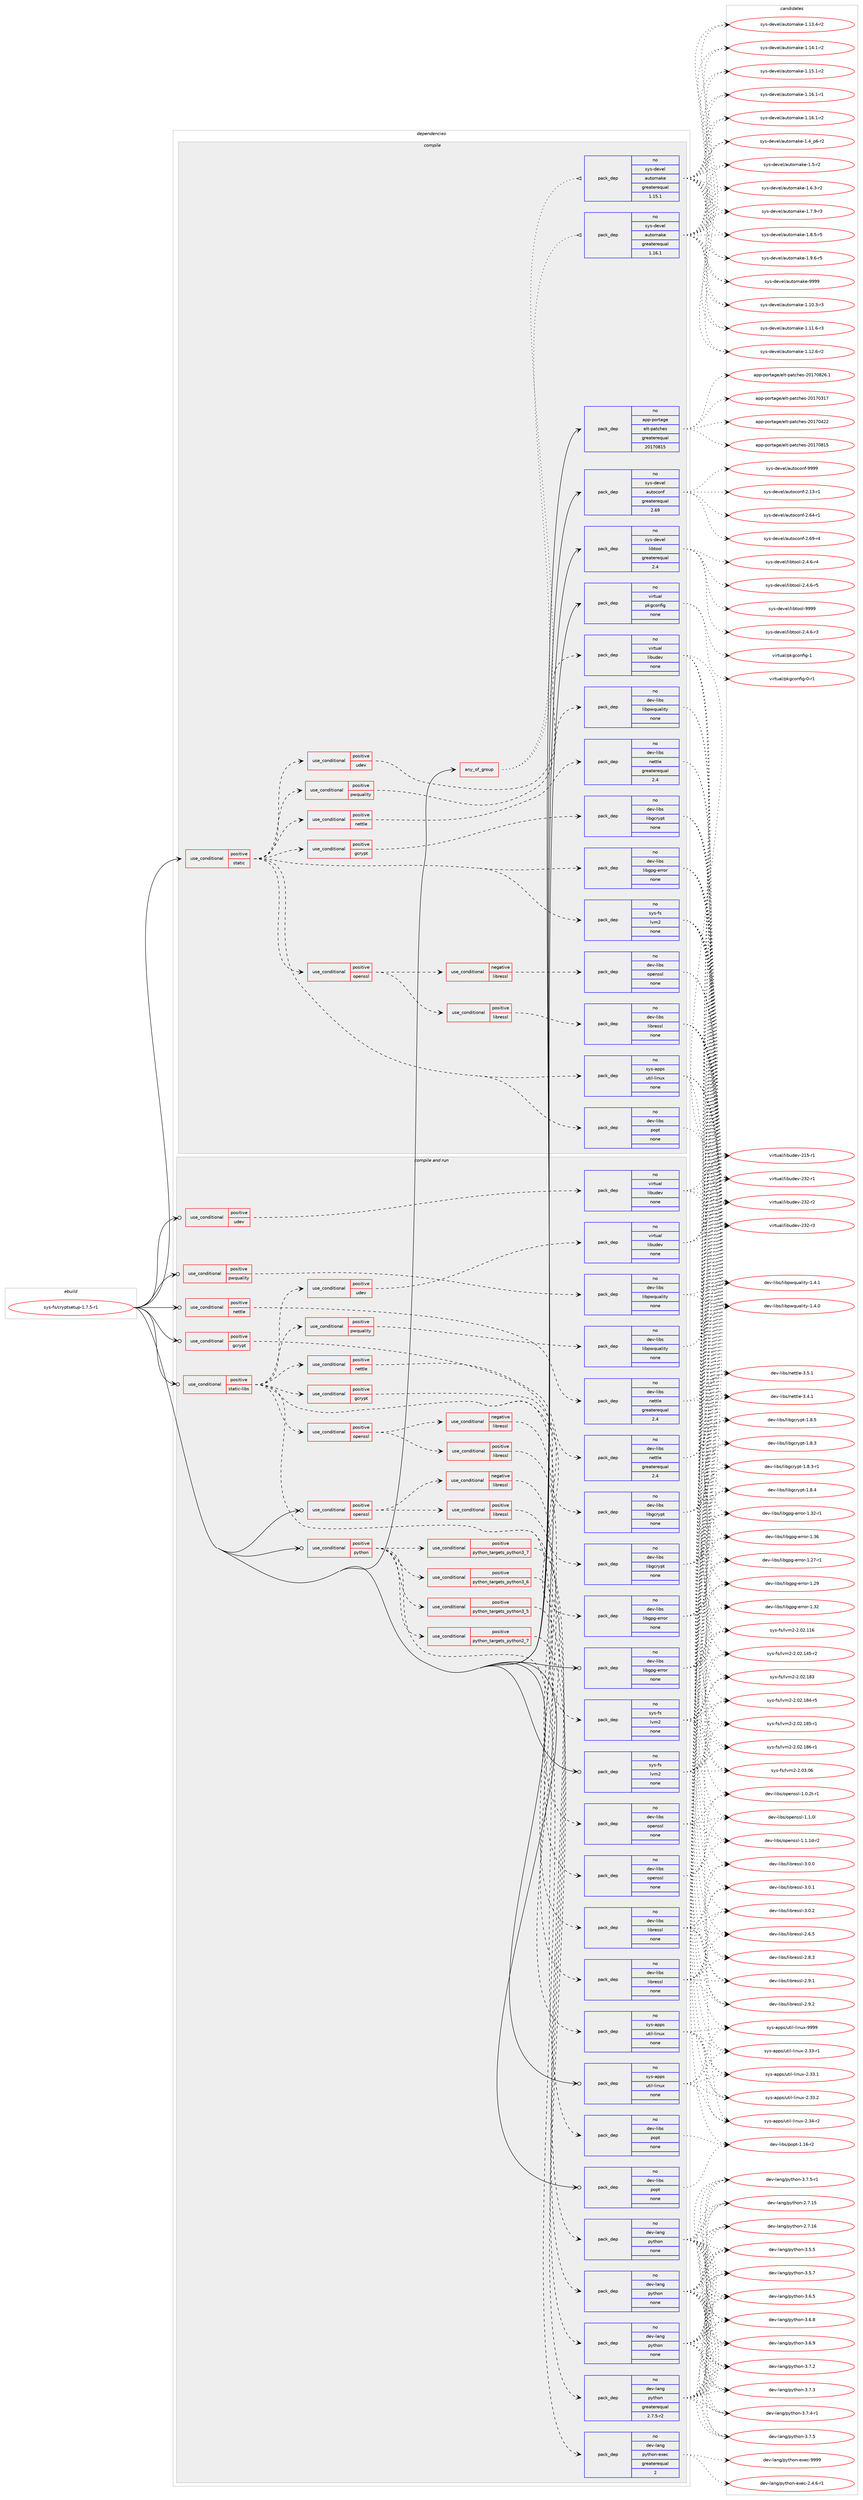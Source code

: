 digraph prolog {

# *************
# Graph options
# *************

newrank=true;
concentrate=true;
compound=true;
graph [rankdir=LR,fontname=Helvetica,fontsize=10,ranksep=1.5];#, ranksep=2.5, nodesep=0.2];
edge  [arrowhead=vee];
node  [fontname=Helvetica,fontsize=10];

# **********
# The ebuild
# **********

subgraph cluster_leftcol {
color=gray;
rank=same;
label=<<i>ebuild</i>>;
id [label="sys-fs/cryptsetup-1.7.5-r1", color=red, width=4, href="../sys-fs/cryptsetup-1.7.5-r1.svg"];
}

# ****************
# The dependencies
# ****************

subgraph cluster_midcol {
color=gray;
label=<<i>dependencies</i>>;
subgraph cluster_compile {
fillcolor="#eeeeee";
style=filled;
label=<<i>compile</i>>;
subgraph any15083 {
dependency891506 [label=<<TABLE BORDER="0" CELLBORDER="1" CELLSPACING="0" CELLPADDING="4"><TR><TD CELLPADDING="10">any_of_group</TD></TR></TABLE>>, shape=none, color=red];subgraph pack661625 {
dependency891507 [label=<<TABLE BORDER="0" CELLBORDER="1" CELLSPACING="0" CELLPADDING="4" WIDTH="220"><TR><TD ROWSPAN="6" CELLPADDING="30">pack_dep</TD></TR><TR><TD WIDTH="110">no</TD></TR><TR><TD>sys-devel</TD></TR><TR><TD>automake</TD></TR><TR><TD>greaterequal</TD></TR><TR><TD>1.16.1</TD></TR></TABLE>>, shape=none, color=blue];
}
dependency891506:e -> dependency891507:w [weight=20,style="dotted",arrowhead="oinv"];
subgraph pack661626 {
dependency891508 [label=<<TABLE BORDER="0" CELLBORDER="1" CELLSPACING="0" CELLPADDING="4" WIDTH="220"><TR><TD ROWSPAN="6" CELLPADDING="30">pack_dep</TD></TR><TR><TD WIDTH="110">no</TD></TR><TR><TD>sys-devel</TD></TR><TR><TD>automake</TD></TR><TR><TD>greaterequal</TD></TR><TR><TD>1.15.1</TD></TR></TABLE>>, shape=none, color=blue];
}
dependency891506:e -> dependency891508:w [weight=20,style="dotted",arrowhead="oinv"];
}
id:e -> dependency891506:w [weight=20,style="solid",arrowhead="vee"];
subgraph cond214261 {
dependency891509 [label=<<TABLE BORDER="0" CELLBORDER="1" CELLSPACING="0" CELLPADDING="4"><TR><TD ROWSPAN="3" CELLPADDING="10">use_conditional</TD></TR><TR><TD>positive</TD></TR><TR><TD>static</TD></TR></TABLE>>, shape=none, color=red];
subgraph pack661627 {
dependency891510 [label=<<TABLE BORDER="0" CELLBORDER="1" CELLSPACING="0" CELLPADDING="4" WIDTH="220"><TR><TD ROWSPAN="6" CELLPADDING="30">pack_dep</TD></TR><TR><TD WIDTH="110">no</TD></TR><TR><TD>dev-libs</TD></TR><TR><TD>libgpg-error</TD></TR><TR><TD>none</TD></TR><TR><TD></TD></TR></TABLE>>, shape=none, color=blue];
}
dependency891509:e -> dependency891510:w [weight=20,style="dashed",arrowhead="vee"];
subgraph pack661628 {
dependency891511 [label=<<TABLE BORDER="0" CELLBORDER="1" CELLSPACING="0" CELLPADDING="4" WIDTH="220"><TR><TD ROWSPAN="6" CELLPADDING="30">pack_dep</TD></TR><TR><TD WIDTH="110">no</TD></TR><TR><TD>dev-libs</TD></TR><TR><TD>popt</TD></TR><TR><TD>none</TD></TR><TR><TD></TD></TR></TABLE>>, shape=none, color=blue];
}
dependency891509:e -> dependency891511:w [weight=20,style="dashed",arrowhead="vee"];
subgraph pack661629 {
dependency891512 [label=<<TABLE BORDER="0" CELLBORDER="1" CELLSPACING="0" CELLPADDING="4" WIDTH="220"><TR><TD ROWSPAN="6" CELLPADDING="30">pack_dep</TD></TR><TR><TD WIDTH="110">no</TD></TR><TR><TD>sys-apps</TD></TR><TR><TD>util-linux</TD></TR><TR><TD>none</TD></TR><TR><TD></TD></TR></TABLE>>, shape=none, color=blue];
}
dependency891509:e -> dependency891512:w [weight=20,style="dashed",arrowhead="vee"];
subgraph cond214262 {
dependency891513 [label=<<TABLE BORDER="0" CELLBORDER="1" CELLSPACING="0" CELLPADDING="4"><TR><TD ROWSPAN="3" CELLPADDING="10">use_conditional</TD></TR><TR><TD>positive</TD></TR><TR><TD>gcrypt</TD></TR></TABLE>>, shape=none, color=red];
subgraph pack661630 {
dependency891514 [label=<<TABLE BORDER="0" CELLBORDER="1" CELLSPACING="0" CELLPADDING="4" WIDTH="220"><TR><TD ROWSPAN="6" CELLPADDING="30">pack_dep</TD></TR><TR><TD WIDTH="110">no</TD></TR><TR><TD>dev-libs</TD></TR><TR><TD>libgcrypt</TD></TR><TR><TD>none</TD></TR><TR><TD></TD></TR></TABLE>>, shape=none, color=blue];
}
dependency891513:e -> dependency891514:w [weight=20,style="dashed",arrowhead="vee"];
}
dependency891509:e -> dependency891513:w [weight=20,style="dashed",arrowhead="vee"];
subgraph cond214263 {
dependency891515 [label=<<TABLE BORDER="0" CELLBORDER="1" CELLSPACING="0" CELLPADDING="4"><TR><TD ROWSPAN="3" CELLPADDING="10">use_conditional</TD></TR><TR><TD>positive</TD></TR><TR><TD>nettle</TD></TR></TABLE>>, shape=none, color=red];
subgraph pack661631 {
dependency891516 [label=<<TABLE BORDER="0" CELLBORDER="1" CELLSPACING="0" CELLPADDING="4" WIDTH="220"><TR><TD ROWSPAN="6" CELLPADDING="30">pack_dep</TD></TR><TR><TD WIDTH="110">no</TD></TR><TR><TD>dev-libs</TD></TR><TR><TD>nettle</TD></TR><TR><TD>greaterequal</TD></TR><TR><TD>2.4</TD></TR></TABLE>>, shape=none, color=blue];
}
dependency891515:e -> dependency891516:w [weight=20,style="dashed",arrowhead="vee"];
}
dependency891509:e -> dependency891515:w [weight=20,style="dashed",arrowhead="vee"];
subgraph cond214264 {
dependency891517 [label=<<TABLE BORDER="0" CELLBORDER="1" CELLSPACING="0" CELLPADDING="4"><TR><TD ROWSPAN="3" CELLPADDING="10">use_conditional</TD></TR><TR><TD>positive</TD></TR><TR><TD>openssl</TD></TR></TABLE>>, shape=none, color=red];
subgraph cond214265 {
dependency891518 [label=<<TABLE BORDER="0" CELLBORDER="1" CELLSPACING="0" CELLPADDING="4"><TR><TD ROWSPAN="3" CELLPADDING="10">use_conditional</TD></TR><TR><TD>negative</TD></TR><TR><TD>libressl</TD></TR></TABLE>>, shape=none, color=red];
subgraph pack661632 {
dependency891519 [label=<<TABLE BORDER="0" CELLBORDER="1" CELLSPACING="0" CELLPADDING="4" WIDTH="220"><TR><TD ROWSPAN="6" CELLPADDING="30">pack_dep</TD></TR><TR><TD WIDTH="110">no</TD></TR><TR><TD>dev-libs</TD></TR><TR><TD>openssl</TD></TR><TR><TD>none</TD></TR><TR><TD></TD></TR></TABLE>>, shape=none, color=blue];
}
dependency891518:e -> dependency891519:w [weight=20,style="dashed",arrowhead="vee"];
}
dependency891517:e -> dependency891518:w [weight=20,style="dashed",arrowhead="vee"];
subgraph cond214266 {
dependency891520 [label=<<TABLE BORDER="0" CELLBORDER="1" CELLSPACING="0" CELLPADDING="4"><TR><TD ROWSPAN="3" CELLPADDING="10">use_conditional</TD></TR><TR><TD>positive</TD></TR><TR><TD>libressl</TD></TR></TABLE>>, shape=none, color=red];
subgraph pack661633 {
dependency891521 [label=<<TABLE BORDER="0" CELLBORDER="1" CELLSPACING="0" CELLPADDING="4" WIDTH="220"><TR><TD ROWSPAN="6" CELLPADDING="30">pack_dep</TD></TR><TR><TD WIDTH="110">no</TD></TR><TR><TD>dev-libs</TD></TR><TR><TD>libressl</TD></TR><TR><TD>none</TD></TR><TR><TD></TD></TR></TABLE>>, shape=none, color=blue];
}
dependency891520:e -> dependency891521:w [weight=20,style="dashed",arrowhead="vee"];
}
dependency891517:e -> dependency891520:w [weight=20,style="dashed",arrowhead="vee"];
}
dependency891509:e -> dependency891517:w [weight=20,style="dashed",arrowhead="vee"];
subgraph cond214267 {
dependency891522 [label=<<TABLE BORDER="0" CELLBORDER="1" CELLSPACING="0" CELLPADDING="4"><TR><TD ROWSPAN="3" CELLPADDING="10">use_conditional</TD></TR><TR><TD>positive</TD></TR><TR><TD>pwquality</TD></TR></TABLE>>, shape=none, color=red];
subgraph pack661634 {
dependency891523 [label=<<TABLE BORDER="0" CELLBORDER="1" CELLSPACING="0" CELLPADDING="4" WIDTH="220"><TR><TD ROWSPAN="6" CELLPADDING="30">pack_dep</TD></TR><TR><TD WIDTH="110">no</TD></TR><TR><TD>dev-libs</TD></TR><TR><TD>libpwquality</TD></TR><TR><TD>none</TD></TR><TR><TD></TD></TR></TABLE>>, shape=none, color=blue];
}
dependency891522:e -> dependency891523:w [weight=20,style="dashed",arrowhead="vee"];
}
dependency891509:e -> dependency891522:w [weight=20,style="dashed",arrowhead="vee"];
subgraph pack661635 {
dependency891524 [label=<<TABLE BORDER="0" CELLBORDER="1" CELLSPACING="0" CELLPADDING="4" WIDTH="220"><TR><TD ROWSPAN="6" CELLPADDING="30">pack_dep</TD></TR><TR><TD WIDTH="110">no</TD></TR><TR><TD>sys-fs</TD></TR><TR><TD>lvm2</TD></TR><TR><TD>none</TD></TR><TR><TD></TD></TR></TABLE>>, shape=none, color=blue];
}
dependency891509:e -> dependency891524:w [weight=20,style="dashed",arrowhead="vee"];
subgraph cond214268 {
dependency891525 [label=<<TABLE BORDER="0" CELLBORDER="1" CELLSPACING="0" CELLPADDING="4"><TR><TD ROWSPAN="3" CELLPADDING="10">use_conditional</TD></TR><TR><TD>positive</TD></TR><TR><TD>udev</TD></TR></TABLE>>, shape=none, color=red];
subgraph pack661636 {
dependency891526 [label=<<TABLE BORDER="0" CELLBORDER="1" CELLSPACING="0" CELLPADDING="4" WIDTH="220"><TR><TD ROWSPAN="6" CELLPADDING="30">pack_dep</TD></TR><TR><TD WIDTH="110">no</TD></TR><TR><TD>virtual</TD></TR><TR><TD>libudev</TD></TR><TR><TD>none</TD></TR><TR><TD></TD></TR></TABLE>>, shape=none, color=blue];
}
dependency891525:e -> dependency891526:w [weight=20,style="dashed",arrowhead="vee"];
}
dependency891509:e -> dependency891525:w [weight=20,style="dashed",arrowhead="vee"];
}
id:e -> dependency891509:w [weight=20,style="solid",arrowhead="vee"];
subgraph pack661637 {
dependency891527 [label=<<TABLE BORDER="0" CELLBORDER="1" CELLSPACING="0" CELLPADDING="4" WIDTH="220"><TR><TD ROWSPAN="6" CELLPADDING="30">pack_dep</TD></TR><TR><TD WIDTH="110">no</TD></TR><TR><TD>app-portage</TD></TR><TR><TD>elt-patches</TD></TR><TR><TD>greaterequal</TD></TR><TR><TD>20170815</TD></TR></TABLE>>, shape=none, color=blue];
}
id:e -> dependency891527:w [weight=20,style="solid",arrowhead="vee"];
subgraph pack661638 {
dependency891528 [label=<<TABLE BORDER="0" CELLBORDER="1" CELLSPACING="0" CELLPADDING="4" WIDTH="220"><TR><TD ROWSPAN="6" CELLPADDING="30">pack_dep</TD></TR><TR><TD WIDTH="110">no</TD></TR><TR><TD>sys-devel</TD></TR><TR><TD>autoconf</TD></TR><TR><TD>greaterequal</TD></TR><TR><TD>2.69</TD></TR></TABLE>>, shape=none, color=blue];
}
id:e -> dependency891528:w [weight=20,style="solid",arrowhead="vee"];
subgraph pack661639 {
dependency891529 [label=<<TABLE BORDER="0" CELLBORDER="1" CELLSPACING="0" CELLPADDING="4" WIDTH="220"><TR><TD ROWSPAN="6" CELLPADDING="30">pack_dep</TD></TR><TR><TD WIDTH="110">no</TD></TR><TR><TD>sys-devel</TD></TR><TR><TD>libtool</TD></TR><TR><TD>greaterequal</TD></TR><TR><TD>2.4</TD></TR></TABLE>>, shape=none, color=blue];
}
id:e -> dependency891529:w [weight=20,style="solid",arrowhead="vee"];
subgraph pack661640 {
dependency891530 [label=<<TABLE BORDER="0" CELLBORDER="1" CELLSPACING="0" CELLPADDING="4" WIDTH="220"><TR><TD ROWSPAN="6" CELLPADDING="30">pack_dep</TD></TR><TR><TD WIDTH="110">no</TD></TR><TR><TD>virtual</TD></TR><TR><TD>pkgconfig</TD></TR><TR><TD>none</TD></TR><TR><TD></TD></TR></TABLE>>, shape=none, color=blue];
}
id:e -> dependency891530:w [weight=20,style="solid",arrowhead="vee"];
}
subgraph cluster_compileandrun {
fillcolor="#eeeeee";
style=filled;
label=<<i>compile and run</i>>;
subgraph cond214269 {
dependency891531 [label=<<TABLE BORDER="0" CELLBORDER="1" CELLSPACING="0" CELLPADDING="4"><TR><TD ROWSPAN="3" CELLPADDING="10">use_conditional</TD></TR><TR><TD>positive</TD></TR><TR><TD>gcrypt</TD></TR></TABLE>>, shape=none, color=red];
subgraph pack661641 {
dependency891532 [label=<<TABLE BORDER="0" CELLBORDER="1" CELLSPACING="0" CELLPADDING="4" WIDTH="220"><TR><TD ROWSPAN="6" CELLPADDING="30">pack_dep</TD></TR><TR><TD WIDTH="110">no</TD></TR><TR><TD>dev-libs</TD></TR><TR><TD>libgcrypt</TD></TR><TR><TD>none</TD></TR><TR><TD></TD></TR></TABLE>>, shape=none, color=blue];
}
dependency891531:e -> dependency891532:w [weight=20,style="dashed",arrowhead="vee"];
}
id:e -> dependency891531:w [weight=20,style="solid",arrowhead="odotvee"];
subgraph cond214270 {
dependency891533 [label=<<TABLE BORDER="0" CELLBORDER="1" CELLSPACING="0" CELLPADDING="4"><TR><TD ROWSPAN="3" CELLPADDING="10">use_conditional</TD></TR><TR><TD>positive</TD></TR><TR><TD>nettle</TD></TR></TABLE>>, shape=none, color=red];
subgraph pack661642 {
dependency891534 [label=<<TABLE BORDER="0" CELLBORDER="1" CELLSPACING="0" CELLPADDING="4" WIDTH="220"><TR><TD ROWSPAN="6" CELLPADDING="30">pack_dep</TD></TR><TR><TD WIDTH="110">no</TD></TR><TR><TD>dev-libs</TD></TR><TR><TD>nettle</TD></TR><TR><TD>greaterequal</TD></TR><TR><TD>2.4</TD></TR></TABLE>>, shape=none, color=blue];
}
dependency891533:e -> dependency891534:w [weight=20,style="dashed",arrowhead="vee"];
}
id:e -> dependency891533:w [weight=20,style="solid",arrowhead="odotvee"];
subgraph cond214271 {
dependency891535 [label=<<TABLE BORDER="0" CELLBORDER="1" CELLSPACING="0" CELLPADDING="4"><TR><TD ROWSPAN="3" CELLPADDING="10">use_conditional</TD></TR><TR><TD>positive</TD></TR><TR><TD>openssl</TD></TR></TABLE>>, shape=none, color=red];
subgraph cond214272 {
dependency891536 [label=<<TABLE BORDER="0" CELLBORDER="1" CELLSPACING="0" CELLPADDING="4"><TR><TD ROWSPAN="3" CELLPADDING="10">use_conditional</TD></TR><TR><TD>negative</TD></TR><TR><TD>libressl</TD></TR></TABLE>>, shape=none, color=red];
subgraph pack661643 {
dependency891537 [label=<<TABLE BORDER="0" CELLBORDER="1" CELLSPACING="0" CELLPADDING="4" WIDTH="220"><TR><TD ROWSPAN="6" CELLPADDING="30">pack_dep</TD></TR><TR><TD WIDTH="110">no</TD></TR><TR><TD>dev-libs</TD></TR><TR><TD>openssl</TD></TR><TR><TD>none</TD></TR><TR><TD></TD></TR></TABLE>>, shape=none, color=blue];
}
dependency891536:e -> dependency891537:w [weight=20,style="dashed",arrowhead="vee"];
}
dependency891535:e -> dependency891536:w [weight=20,style="dashed",arrowhead="vee"];
subgraph cond214273 {
dependency891538 [label=<<TABLE BORDER="0" CELLBORDER="1" CELLSPACING="0" CELLPADDING="4"><TR><TD ROWSPAN="3" CELLPADDING="10">use_conditional</TD></TR><TR><TD>positive</TD></TR><TR><TD>libressl</TD></TR></TABLE>>, shape=none, color=red];
subgraph pack661644 {
dependency891539 [label=<<TABLE BORDER="0" CELLBORDER="1" CELLSPACING="0" CELLPADDING="4" WIDTH="220"><TR><TD ROWSPAN="6" CELLPADDING="30">pack_dep</TD></TR><TR><TD WIDTH="110">no</TD></TR><TR><TD>dev-libs</TD></TR><TR><TD>libressl</TD></TR><TR><TD>none</TD></TR><TR><TD></TD></TR></TABLE>>, shape=none, color=blue];
}
dependency891538:e -> dependency891539:w [weight=20,style="dashed",arrowhead="vee"];
}
dependency891535:e -> dependency891538:w [weight=20,style="dashed",arrowhead="vee"];
}
id:e -> dependency891535:w [weight=20,style="solid",arrowhead="odotvee"];
subgraph cond214274 {
dependency891540 [label=<<TABLE BORDER="0" CELLBORDER="1" CELLSPACING="0" CELLPADDING="4"><TR><TD ROWSPAN="3" CELLPADDING="10">use_conditional</TD></TR><TR><TD>positive</TD></TR><TR><TD>pwquality</TD></TR></TABLE>>, shape=none, color=red];
subgraph pack661645 {
dependency891541 [label=<<TABLE BORDER="0" CELLBORDER="1" CELLSPACING="0" CELLPADDING="4" WIDTH="220"><TR><TD ROWSPAN="6" CELLPADDING="30">pack_dep</TD></TR><TR><TD WIDTH="110">no</TD></TR><TR><TD>dev-libs</TD></TR><TR><TD>libpwquality</TD></TR><TR><TD>none</TD></TR><TR><TD></TD></TR></TABLE>>, shape=none, color=blue];
}
dependency891540:e -> dependency891541:w [weight=20,style="dashed",arrowhead="vee"];
}
id:e -> dependency891540:w [weight=20,style="solid",arrowhead="odotvee"];
subgraph cond214275 {
dependency891542 [label=<<TABLE BORDER="0" CELLBORDER="1" CELLSPACING="0" CELLPADDING="4"><TR><TD ROWSPAN="3" CELLPADDING="10">use_conditional</TD></TR><TR><TD>positive</TD></TR><TR><TD>python</TD></TR></TABLE>>, shape=none, color=red];
subgraph cond214276 {
dependency891543 [label=<<TABLE BORDER="0" CELLBORDER="1" CELLSPACING="0" CELLPADDING="4"><TR><TD ROWSPAN="3" CELLPADDING="10">use_conditional</TD></TR><TR><TD>positive</TD></TR><TR><TD>python_targets_python2_7</TD></TR></TABLE>>, shape=none, color=red];
subgraph pack661646 {
dependency891544 [label=<<TABLE BORDER="0" CELLBORDER="1" CELLSPACING="0" CELLPADDING="4" WIDTH="220"><TR><TD ROWSPAN="6" CELLPADDING="30">pack_dep</TD></TR><TR><TD WIDTH="110">no</TD></TR><TR><TD>dev-lang</TD></TR><TR><TD>python</TD></TR><TR><TD>greaterequal</TD></TR><TR><TD>2.7.5-r2</TD></TR></TABLE>>, shape=none, color=blue];
}
dependency891543:e -> dependency891544:w [weight=20,style="dashed",arrowhead="vee"];
}
dependency891542:e -> dependency891543:w [weight=20,style="dashed",arrowhead="vee"];
subgraph cond214277 {
dependency891545 [label=<<TABLE BORDER="0" CELLBORDER="1" CELLSPACING="0" CELLPADDING="4"><TR><TD ROWSPAN="3" CELLPADDING="10">use_conditional</TD></TR><TR><TD>positive</TD></TR><TR><TD>python_targets_python3_5</TD></TR></TABLE>>, shape=none, color=red];
subgraph pack661647 {
dependency891546 [label=<<TABLE BORDER="0" CELLBORDER="1" CELLSPACING="0" CELLPADDING="4" WIDTH="220"><TR><TD ROWSPAN="6" CELLPADDING="30">pack_dep</TD></TR><TR><TD WIDTH="110">no</TD></TR><TR><TD>dev-lang</TD></TR><TR><TD>python</TD></TR><TR><TD>none</TD></TR><TR><TD></TD></TR></TABLE>>, shape=none, color=blue];
}
dependency891545:e -> dependency891546:w [weight=20,style="dashed",arrowhead="vee"];
}
dependency891542:e -> dependency891545:w [weight=20,style="dashed",arrowhead="vee"];
subgraph cond214278 {
dependency891547 [label=<<TABLE BORDER="0" CELLBORDER="1" CELLSPACING="0" CELLPADDING="4"><TR><TD ROWSPAN="3" CELLPADDING="10">use_conditional</TD></TR><TR><TD>positive</TD></TR><TR><TD>python_targets_python3_6</TD></TR></TABLE>>, shape=none, color=red];
subgraph pack661648 {
dependency891548 [label=<<TABLE BORDER="0" CELLBORDER="1" CELLSPACING="0" CELLPADDING="4" WIDTH="220"><TR><TD ROWSPAN="6" CELLPADDING="30">pack_dep</TD></TR><TR><TD WIDTH="110">no</TD></TR><TR><TD>dev-lang</TD></TR><TR><TD>python</TD></TR><TR><TD>none</TD></TR><TR><TD></TD></TR></TABLE>>, shape=none, color=blue];
}
dependency891547:e -> dependency891548:w [weight=20,style="dashed",arrowhead="vee"];
}
dependency891542:e -> dependency891547:w [weight=20,style="dashed",arrowhead="vee"];
subgraph cond214279 {
dependency891549 [label=<<TABLE BORDER="0" CELLBORDER="1" CELLSPACING="0" CELLPADDING="4"><TR><TD ROWSPAN="3" CELLPADDING="10">use_conditional</TD></TR><TR><TD>positive</TD></TR><TR><TD>python_targets_python3_7</TD></TR></TABLE>>, shape=none, color=red];
subgraph pack661649 {
dependency891550 [label=<<TABLE BORDER="0" CELLBORDER="1" CELLSPACING="0" CELLPADDING="4" WIDTH="220"><TR><TD ROWSPAN="6" CELLPADDING="30">pack_dep</TD></TR><TR><TD WIDTH="110">no</TD></TR><TR><TD>dev-lang</TD></TR><TR><TD>python</TD></TR><TR><TD>none</TD></TR><TR><TD></TD></TR></TABLE>>, shape=none, color=blue];
}
dependency891549:e -> dependency891550:w [weight=20,style="dashed",arrowhead="vee"];
}
dependency891542:e -> dependency891549:w [weight=20,style="dashed",arrowhead="vee"];
subgraph pack661650 {
dependency891551 [label=<<TABLE BORDER="0" CELLBORDER="1" CELLSPACING="0" CELLPADDING="4" WIDTH="220"><TR><TD ROWSPAN="6" CELLPADDING="30">pack_dep</TD></TR><TR><TD WIDTH="110">no</TD></TR><TR><TD>dev-lang</TD></TR><TR><TD>python-exec</TD></TR><TR><TD>greaterequal</TD></TR><TR><TD>2</TD></TR></TABLE>>, shape=none, color=blue];
}
dependency891542:e -> dependency891551:w [weight=20,style="dashed",arrowhead="vee"];
}
id:e -> dependency891542:w [weight=20,style="solid",arrowhead="odotvee"];
subgraph cond214280 {
dependency891552 [label=<<TABLE BORDER="0" CELLBORDER="1" CELLSPACING="0" CELLPADDING="4"><TR><TD ROWSPAN="3" CELLPADDING="10">use_conditional</TD></TR><TR><TD>positive</TD></TR><TR><TD>static-libs</TD></TR></TABLE>>, shape=none, color=red];
subgraph pack661651 {
dependency891553 [label=<<TABLE BORDER="0" CELLBORDER="1" CELLSPACING="0" CELLPADDING="4" WIDTH="220"><TR><TD ROWSPAN="6" CELLPADDING="30">pack_dep</TD></TR><TR><TD WIDTH="110">no</TD></TR><TR><TD>dev-libs</TD></TR><TR><TD>libgpg-error</TD></TR><TR><TD>none</TD></TR><TR><TD></TD></TR></TABLE>>, shape=none, color=blue];
}
dependency891552:e -> dependency891553:w [weight=20,style="dashed",arrowhead="vee"];
subgraph pack661652 {
dependency891554 [label=<<TABLE BORDER="0" CELLBORDER="1" CELLSPACING="0" CELLPADDING="4" WIDTH="220"><TR><TD ROWSPAN="6" CELLPADDING="30">pack_dep</TD></TR><TR><TD WIDTH="110">no</TD></TR><TR><TD>dev-libs</TD></TR><TR><TD>popt</TD></TR><TR><TD>none</TD></TR><TR><TD></TD></TR></TABLE>>, shape=none, color=blue];
}
dependency891552:e -> dependency891554:w [weight=20,style="dashed",arrowhead="vee"];
subgraph pack661653 {
dependency891555 [label=<<TABLE BORDER="0" CELLBORDER="1" CELLSPACING="0" CELLPADDING="4" WIDTH="220"><TR><TD ROWSPAN="6" CELLPADDING="30">pack_dep</TD></TR><TR><TD WIDTH="110">no</TD></TR><TR><TD>sys-apps</TD></TR><TR><TD>util-linux</TD></TR><TR><TD>none</TD></TR><TR><TD></TD></TR></TABLE>>, shape=none, color=blue];
}
dependency891552:e -> dependency891555:w [weight=20,style="dashed",arrowhead="vee"];
subgraph cond214281 {
dependency891556 [label=<<TABLE BORDER="0" CELLBORDER="1" CELLSPACING="0" CELLPADDING="4"><TR><TD ROWSPAN="3" CELLPADDING="10">use_conditional</TD></TR><TR><TD>positive</TD></TR><TR><TD>gcrypt</TD></TR></TABLE>>, shape=none, color=red];
subgraph pack661654 {
dependency891557 [label=<<TABLE BORDER="0" CELLBORDER="1" CELLSPACING="0" CELLPADDING="4" WIDTH="220"><TR><TD ROWSPAN="6" CELLPADDING="30">pack_dep</TD></TR><TR><TD WIDTH="110">no</TD></TR><TR><TD>dev-libs</TD></TR><TR><TD>libgcrypt</TD></TR><TR><TD>none</TD></TR><TR><TD></TD></TR></TABLE>>, shape=none, color=blue];
}
dependency891556:e -> dependency891557:w [weight=20,style="dashed",arrowhead="vee"];
}
dependency891552:e -> dependency891556:w [weight=20,style="dashed",arrowhead="vee"];
subgraph cond214282 {
dependency891558 [label=<<TABLE BORDER="0" CELLBORDER="1" CELLSPACING="0" CELLPADDING="4"><TR><TD ROWSPAN="3" CELLPADDING="10">use_conditional</TD></TR><TR><TD>positive</TD></TR><TR><TD>nettle</TD></TR></TABLE>>, shape=none, color=red];
subgraph pack661655 {
dependency891559 [label=<<TABLE BORDER="0" CELLBORDER="1" CELLSPACING="0" CELLPADDING="4" WIDTH="220"><TR><TD ROWSPAN="6" CELLPADDING="30">pack_dep</TD></TR><TR><TD WIDTH="110">no</TD></TR><TR><TD>dev-libs</TD></TR><TR><TD>nettle</TD></TR><TR><TD>greaterequal</TD></TR><TR><TD>2.4</TD></TR></TABLE>>, shape=none, color=blue];
}
dependency891558:e -> dependency891559:w [weight=20,style="dashed",arrowhead="vee"];
}
dependency891552:e -> dependency891558:w [weight=20,style="dashed",arrowhead="vee"];
subgraph cond214283 {
dependency891560 [label=<<TABLE BORDER="0" CELLBORDER="1" CELLSPACING="0" CELLPADDING="4"><TR><TD ROWSPAN="3" CELLPADDING="10">use_conditional</TD></TR><TR><TD>positive</TD></TR><TR><TD>openssl</TD></TR></TABLE>>, shape=none, color=red];
subgraph cond214284 {
dependency891561 [label=<<TABLE BORDER="0" CELLBORDER="1" CELLSPACING="0" CELLPADDING="4"><TR><TD ROWSPAN="3" CELLPADDING="10">use_conditional</TD></TR><TR><TD>negative</TD></TR><TR><TD>libressl</TD></TR></TABLE>>, shape=none, color=red];
subgraph pack661656 {
dependency891562 [label=<<TABLE BORDER="0" CELLBORDER="1" CELLSPACING="0" CELLPADDING="4" WIDTH="220"><TR><TD ROWSPAN="6" CELLPADDING="30">pack_dep</TD></TR><TR><TD WIDTH="110">no</TD></TR><TR><TD>dev-libs</TD></TR><TR><TD>openssl</TD></TR><TR><TD>none</TD></TR><TR><TD></TD></TR></TABLE>>, shape=none, color=blue];
}
dependency891561:e -> dependency891562:w [weight=20,style="dashed",arrowhead="vee"];
}
dependency891560:e -> dependency891561:w [weight=20,style="dashed",arrowhead="vee"];
subgraph cond214285 {
dependency891563 [label=<<TABLE BORDER="0" CELLBORDER="1" CELLSPACING="0" CELLPADDING="4"><TR><TD ROWSPAN="3" CELLPADDING="10">use_conditional</TD></TR><TR><TD>positive</TD></TR><TR><TD>libressl</TD></TR></TABLE>>, shape=none, color=red];
subgraph pack661657 {
dependency891564 [label=<<TABLE BORDER="0" CELLBORDER="1" CELLSPACING="0" CELLPADDING="4" WIDTH="220"><TR><TD ROWSPAN="6" CELLPADDING="30">pack_dep</TD></TR><TR><TD WIDTH="110">no</TD></TR><TR><TD>dev-libs</TD></TR><TR><TD>libressl</TD></TR><TR><TD>none</TD></TR><TR><TD></TD></TR></TABLE>>, shape=none, color=blue];
}
dependency891563:e -> dependency891564:w [weight=20,style="dashed",arrowhead="vee"];
}
dependency891560:e -> dependency891563:w [weight=20,style="dashed",arrowhead="vee"];
}
dependency891552:e -> dependency891560:w [weight=20,style="dashed",arrowhead="vee"];
subgraph cond214286 {
dependency891565 [label=<<TABLE BORDER="0" CELLBORDER="1" CELLSPACING="0" CELLPADDING="4"><TR><TD ROWSPAN="3" CELLPADDING="10">use_conditional</TD></TR><TR><TD>positive</TD></TR><TR><TD>pwquality</TD></TR></TABLE>>, shape=none, color=red];
subgraph pack661658 {
dependency891566 [label=<<TABLE BORDER="0" CELLBORDER="1" CELLSPACING="0" CELLPADDING="4" WIDTH="220"><TR><TD ROWSPAN="6" CELLPADDING="30">pack_dep</TD></TR><TR><TD WIDTH="110">no</TD></TR><TR><TD>dev-libs</TD></TR><TR><TD>libpwquality</TD></TR><TR><TD>none</TD></TR><TR><TD></TD></TR></TABLE>>, shape=none, color=blue];
}
dependency891565:e -> dependency891566:w [weight=20,style="dashed",arrowhead="vee"];
}
dependency891552:e -> dependency891565:w [weight=20,style="dashed",arrowhead="vee"];
subgraph pack661659 {
dependency891567 [label=<<TABLE BORDER="0" CELLBORDER="1" CELLSPACING="0" CELLPADDING="4" WIDTH="220"><TR><TD ROWSPAN="6" CELLPADDING="30">pack_dep</TD></TR><TR><TD WIDTH="110">no</TD></TR><TR><TD>sys-fs</TD></TR><TR><TD>lvm2</TD></TR><TR><TD>none</TD></TR><TR><TD></TD></TR></TABLE>>, shape=none, color=blue];
}
dependency891552:e -> dependency891567:w [weight=20,style="dashed",arrowhead="vee"];
subgraph cond214287 {
dependency891568 [label=<<TABLE BORDER="0" CELLBORDER="1" CELLSPACING="0" CELLPADDING="4"><TR><TD ROWSPAN="3" CELLPADDING="10">use_conditional</TD></TR><TR><TD>positive</TD></TR><TR><TD>udev</TD></TR></TABLE>>, shape=none, color=red];
subgraph pack661660 {
dependency891569 [label=<<TABLE BORDER="0" CELLBORDER="1" CELLSPACING="0" CELLPADDING="4" WIDTH="220"><TR><TD ROWSPAN="6" CELLPADDING="30">pack_dep</TD></TR><TR><TD WIDTH="110">no</TD></TR><TR><TD>virtual</TD></TR><TR><TD>libudev</TD></TR><TR><TD>none</TD></TR><TR><TD></TD></TR></TABLE>>, shape=none, color=blue];
}
dependency891568:e -> dependency891569:w [weight=20,style="dashed",arrowhead="vee"];
}
dependency891552:e -> dependency891568:w [weight=20,style="dashed",arrowhead="vee"];
}
id:e -> dependency891552:w [weight=20,style="solid",arrowhead="odotvee"];
subgraph cond214288 {
dependency891570 [label=<<TABLE BORDER="0" CELLBORDER="1" CELLSPACING="0" CELLPADDING="4"><TR><TD ROWSPAN="3" CELLPADDING="10">use_conditional</TD></TR><TR><TD>positive</TD></TR><TR><TD>udev</TD></TR></TABLE>>, shape=none, color=red];
subgraph pack661661 {
dependency891571 [label=<<TABLE BORDER="0" CELLBORDER="1" CELLSPACING="0" CELLPADDING="4" WIDTH="220"><TR><TD ROWSPAN="6" CELLPADDING="30">pack_dep</TD></TR><TR><TD WIDTH="110">no</TD></TR><TR><TD>virtual</TD></TR><TR><TD>libudev</TD></TR><TR><TD>none</TD></TR><TR><TD></TD></TR></TABLE>>, shape=none, color=blue];
}
dependency891570:e -> dependency891571:w [weight=20,style="dashed",arrowhead="vee"];
}
id:e -> dependency891570:w [weight=20,style="solid",arrowhead="odotvee"];
subgraph pack661662 {
dependency891572 [label=<<TABLE BORDER="0" CELLBORDER="1" CELLSPACING="0" CELLPADDING="4" WIDTH="220"><TR><TD ROWSPAN="6" CELLPADDING="30">pack_dep</TD></TR><TR><TD WIDTH="110">no</TD></TR><TR><TD>dev-libs</TD></TR><TR><TD>libgpg-error</TD></TR><TR><TD>none</TD></TR><TR><TD></TD></TR></TABLE>>, shape=none, color=blue];
}
id:e -> dependency891572:w [weight=20,style="solid",arrowhead="odotvee"];
subgraph pack661663 {
dependency891573 [label=<<TABLE BORDER="0" CELLBORDER="1" CELLSPACING="0" CELLPADDING="4" WIDTH="220"><TR><TD ROWSPAN="6" CELLPADDING="30">pack_dep</TD></TR><TR><TD WIDTH="110">no</TD></TR><TR><TD>dev-libs</TD></TR><TR><TD>popt</TD></TR><TR><TD>none</TD></TR><TR><TD></TD></TR></TABLE>>, shape=none, color=blue];
}
id:e -> dependency891573:w [weight=20,style="solid",arrowhead="odotvee"];
subgraph pack661664 {
dependency891574 [label=<<TABLE BORDER="0" CELLBORDER="1" CELLSPACING="0" CELLPADDING="4" WIDTH="220"><TR><TD ROWSPAN="6" CELLPADDING="30">pack_dep</TD></TR><TR><TD WIDTH="110">no</TD></TR><TR><TD>sys-apps</TD></TR><TR><TD>util-linux</TD></TR><TR><TD>none</TD></TR><TR><TD></TD></TR></TABLE>>, shape=none, color=blue];
}
id:e -> dependency891574:w [weight=20,style="solid",arrowhead="odotvee"];
subgraph pack661665 {
dependency891575 [label=<<TABLE BORDER="0" CELLBORDER="1" CELLSPACING="0" CELLPADDING="4" WIDTH="220"><TR><TD ROWSPAN="6" CELLPADDING="30">pack_dep</TD></TR><TR><TD WIDTH="110">no</TD></TR><TR><TD>sys-fs</TD></TR><TR><TD>lvm2</TD></TR><TR><TD>none</TD></TR><TR><TD></TD></TR></TABLE>>, shape=none, color=blue];
}
id:e -> dependency891575:w [weight=20,style="solid",arrowhead="odotvee"];
}
subgraph cluster_run {
fillcolor="#eeeeee";
style=filled;
label=<<i>run</i>>;
}
}

# **************
# The candidates
# **************

subgraph cluster_choices {
rank=same;
color=gray;
label=<<i>candidates</i>>;

subgraph choice661625 {
color=black;
nodesep=1;
choice11512111545100101118101108479711711611110997107101454946494846514511451 [label="sys-devel/automake-1.10.3-r3", color=red, width=4,href="../sys-devel/automake-1.10.3-r3.svg"];
choice11512111545100101118101108479711711611110997107101454946494946544511451 [label="sys-devel/automake-1.11.6-r3", color=red, width=4,href="../sys-devel/automake-1.11.6-r3.svg"];
choice11512111545100101118101108479711711611110997107101454946495046544511450 [label="sys-devel/automake-1.12.6-r2", color=red, width=4,href="../sys-devel/automake-1.12.6-r2.svg"];
choice11512111545100101118101108479711711611110997107101454946495146524511450 [label="sys-devel/automake-1.13.4-r2", color=red, width=4,href="../sys-devel/automake-1.13.4-r2.svg"];
choice11512111545100101118101108479711711611110997107101454946495246494511450 [label="sys-devel/automake-1.14.1-r2", color=red, width=4,href="../sys-devel/automake-1.14.1-r2.svg"];
choice11512111545100101118101108479711711611110997107101454946495346494511450 [label="sys-devel/automake-1.15.1-r2", color=red, width=4,href="../sys-devel/automake-1.15.1-r2.svg"];
choice11512111545100101118101108479711711611110997107101454946495446494511449 [label="sys-devel/automake-1.16.1-r1", color=red, width=4,href="../sys-devel/automake-1.16.1-r1.svg"];
choice11512111545100101118101108479711711611110997107101454946495446494511450 [label="sys-devel/automake-1.16.1-r2", color=red, width=4,href="../sys-devel/automake-1.16.1-r2.svg"];
choice115121115451001011181011084797117116111109971071014549465295112544511450 [label="sys-devel/automake-1.4_p6-r2", color=red, width=4,href="../sys-devel/automake-1.4_p6-r2.svg"];
choice11512111545100101118101108479711711611110997107101454946534511450 [label="sys-devel/automake-1.5-r2", color=red, width=4,href="../sys-devel/automake-1.5-r2.svg"];
choice115121115451001011181011084797117116111109971071014549465446514511450 [label="sys-devel/automake-1.6.3-r2", color=red, width=4,href="../sys-devel/automake-1.6.3-r2.svg"];
choice115121115451001011181011084797117116111109971071014549465546574511451 [label="sys-devel/automake-1.7.9-r3", color=red, width=4,href="../sys-devel/automake-1.7.9-r3.svg"];
choice115121115451001011181011084797117116111109971071014549465646534511453 [label="sys-devel/automake-1.8.5-r5", color=red, width=4,href="../sys-devel/automake-1.8.5-r5.svg"];
choice115121115451001011181011084797117116111109971071014549465746544511453 [label="sys-devel/automake-1.9.6-r5", color=red, width=4,href="../sys-devel/automake-1.9.6-r5.svg"];
choice115121115451001011181011084797117116111109971071014557575757 [label="sys-devel/automake-9999", color=red, width=4,href="../sys-devel/automake-9999.svg"];
dependency891507:e -> choice11512111545100101118101108479711711611110997107101454946494846514511451:w [style=dotted,weight="100"];
dependency891507:e -> choice11512111545100101118101108479711711611110997107101454946494946544511451:w [style=dotted,weight="100"];
dependency891507:e -> choice11512111545100101118101108479711711611110997107101454946495046544511450:w [style=dotted,weight="100"];
dependency891507:e -> choice11512111545100101118101108479711711611110997107101454946495146524511450:w [style=dotted,weight="100"];
dependency891507:e -> choice11512111545100101118101108479711711611110997107101454946495246494511450:w [style=dotted,weight="100"];
dependency891507:e -> choice11512111545100101118101108479711711611110997107101454946495346494511450:w [style=dotted,weight="100"];
dependency891507:e -> choice11512111545100101118101108479711711611110997107101454946495446494511449:w [style=dotted,weight="100"];
dependency891507:e -> choice11512111545100101118101108479711711611110997107101454946495446494511450:w [style=dotted,weight="100"];
dependency891507:e -> choice115121115451001011181011084797117116111109971071014549465295112544511450:w [style=dotted,weight="100"];
dependency891507:e -> choice11512111545100101118101108479711711611110997107101454946534511450:w [style=dotted,weight="100"];
dependency891507:e -> choice115121115451001011181011084797117116111109971071014549465446514511450:w [style=dotted,weight="100"];
dependency891507:e -> choice115121115451001011181011084797117116111109971071014549465546574511451:w [style=dotted,weight="100"];
dependency891507:e -> choice115121115451001011181011084797117116111109971071014549465646534511453:w [style=dotted,weight="100"];
dependency891507:e -> choice115121115451001011181011084797117116111109971071014549465746544511453:w [style=dotted,weight="100"];
dependency891507:e -> choice115121115451001011181011084797117116111109971071014557575757:w [style=dotted,weight="100"];
}
subgraph choice661626 {
color=black;
nodesep=1;
choice11512111545100101118101108479711711611110997107101454946494846514511451 [label="sys-devel/automake-1.10.3-r3", color=red, width=4,href="../sys-devel/automake-1.10.3-r3.svg"];
choice11512111545100101118101108479711711611110997107101454946494946544511451 [label="sys-devel/automake-1.11.6-r3", color=red, width=4,href="../sys-devel/automake-1.11.6-r3.svg"];
choice11512111545100101118101108479711711611110997107101454946495046544511450 [label="sys-devel/automake-1.12.6-r2", color=red, width=4,href="../sys-devel/automake-1.12.6-r2.svg"];
choice11512111545100101118101108479711711611110997107101454946495146524511450 [label="sys-devel/automake-1.13.4-r2", color=red, width=4,href="../sys-devel/automake-1.13.4-r2.svg"];
choice11512111545100101118101108479711711611110997107101454946495246494511450 [label="sys-devel/automake-1.14.1-r2", color=red, width=4,href="../sys-devel/automake-1.14.1-r2.svg"];
choice11512111545100101118101108479711711611110997107101454946495346494511450 [label="sys-devel/automake-1.15.1-r2", color=red, width=4,href="../sys-devel/automake-1.15.1-r2.svg"];
choice11512111545100101118101108479711711611110997107101454946495446494511449 [label="sys-devel/automake-1.16.1-r1", color=red, width=4,href="../sys-devel/automake-1.16.1-r1.svg"];
choice11512111545100101118101108479711711611110997107101454946495446494511450 [label="sys-devel/automake-1.16.1-r2", color=red, width=4,href="../sys-devel/automake-1.16.1-r2.svg"];
choice115121115451001011181011084797117116111109971071014549465295112544511450 [label="sys-devel/automake-1.4_p6-r2", color=red, width=4,href="../sys-devel/automake-1.4_p6-r2.svg"];
choice11512111545100101118101108479711711611110997107101454946534511450 [label="sys-devel/automake-1.5-r2", color=red, width=4,href="../sys-devel/automake-1.5-r2.svg"];
choice115121115451001011181011084797117116111109971071014549465446514511450 [label="sys-devel/automake-1.6.3-r2", color=red, width=4,href="../sys-devel/automake-1.6.3-r2.svg"];
choice115121115451001011181011084797117116111109971071014549465546574511451 [label="sys-devel/automake-1.7.9-r3", color=red, width=4,href="../sys-devel/automake-1.7.9-r3.svg"];
choice115121115451001011181011084797117116111109971071014549465646534511453 [label="sys-devel/automake-1.8.5-r5", color=red, width=4,href="../sys-devel/automake-1.8.5-r5.svg"];
choice115121115451001011181011084797117116111109971071014549465746544511453 [label="sys-devel/automake-1.9.6-r5", color=red, width=4,href="../sys-devel/automake-1.9.6-r5.svg"];
choice115121115451001011181011084797117116111109971071014557575757 [label="sys-devel/automake-9999", color=red, width=4,href="../sys-devel/automake-9999.svg"];
dependency891508:e -> choice11512111545100101118101108479711711611110997107101454946494846514511451:w [style=dotted,weight="100"];
dependency891508:e -> choice11512111545100101118101108479711711611110997107101454946494946544511451:w [style=dotted,weight="100"];
dependency891508:e -> choice11512111545100101118101108479711711611110997107101454946495046544511450:w [style=dotted,weight="100"];
dependency891508:e -> choice11512111545100101118101108479711711611110997107101454946495146524511450:w [style=dotted,weight="100"];
dependency891508:e -> choice11512111545100101118101108479711711611110997107101454946495246494511450:w [style=dotted,weight="100"];
dependency891508:e -> choice11512111545100101118101108479711711611110997107101454946495346494511450:w [style=dotted,weight="100"];
dependency891508:e -> choice11512111545100101118101108479711711611110997107101454946495446494511449:w [style=dotted,weight="100"];
dependency891508:e -> choice11512111545100101118101108479711711611110997107101454946495446494511450:w [style=dotted,weight="100"];
dependency891508:e -> choice115121115451001011181011084797117116111109971071014549465295112544511450:w [style=dotted,weight="100"];
dependency891508:e -> choice11512111545100101118101108479711711611110997107101454946534511450:w [style=dotted,weight="100"];
dependency891508:e -> choice115121115451001011181011084797117116111109971071014549465446514511450:w [style=dotted,weight="100"];
dependency891508:e -> choice115121115451001011181011084797117116111109971071014549465546574511451:w [style=dotted,weight="100"];
dependency891508:e -> choice115121115451001011181011084797117116111109971071014549465646534511453:w [style=dotted,weight="100"];
dependency891508:e -> choice115121115451001011181011084797117116111109971071014549465746544511453:w [style=dotted,weight="100"];
dependency891508:e -> choice115121115451001011181011084797117116111109971071014557575757:w [style=dotted,weight="100"];
}
subgraph choice661627 {
color=black;
nodesep=1;
choice100101118451081059811547108105981031121034510111411411111445494650554511449 [label="dev-libs/libgpg-error-1.27-r1", color=red, width=4,href="../dev-libs/libgpg-error-1.27-r1.svg"];
choice10010111845108105981154710810598103112103451011141141111144549465057 [label="dev-libs/libgpg-error-1.29", color=red, width=4,href="../dev-libs/libgpg-error-1.29.svg"];
choice10010111845108105981154710810598103112103451011141141111144549465150 [label="dev-libs/libgpg-error-1.32", color=red, width=4,href="../dev-libs/libgpg-error-1.32.svg"];
choice100101118451081059811547108105981031121034510111411411111445494651504511449 [label="dev-libs/libgpg-error-1.32-r1", color=red, width=4,href="../dev-libs/libgpg-error-1.32-r1.svg"];
choice10010111845108105981154710810598103112103451011141141111144549465154 [label="dev-libs/libgpg-error-1.36", color=red, width=4,href="../dev-libs/libgpg-error-1.36.svg"];
dependency891510:e -> choice100101118451081059811547108105981031121034510111411411111445494650554511449:w [style=dotted,weight="100"];
dependency891510:e -> choice10010111845108105981154710810598103112103451011141141111144549465057:w [style=dotted,weight="100"];
dependency891510:e -> choice10010111845108105981154710810598103112103451011141141111144549465150:w [style=dotted,weight="100"];
dependency891510:e -> choice100101118451081059811547108105981031121034510111411411111445494651504511449:w [style=dotted,weight="100"];
dependency891510:e -> choice10010111845108105981154710810598103112103451011141141111144549465154:w [style=dotted,weight="100"];
}
subgraph choice661628 {
color=black;
nodesep=1;
choice10010111845108105981154711211111211645494649544511450 [label="dev-libs/popt-1.16-r2", color=red, width=4,href="../dev-libs/popt-1.16-r2.svg"];
dependency891511:e -> choice10010111845108105981154711211111211645494649544511450:w [style=dotted,weight="100"];
}
subgraph choice661629 {
color=black;
nodesep=1;
choice1151211154597112112115471171161051084510810511011712045504651514511449 [label="sys-apps/util-linux-2.33-r1", color=red, width=4,href="../sys-apps/util-linux-2.33-r1.svg"];
choice1151211154597112112115471171161051084510810511011712045504651514649 [label="sys-apps/util-linux-2.33.1", color=red, width=4,href="../sys-apps/util-linux-2.33.1.svg"];
choice1151211154597112112115471171161051084510810511011712045504651514650 [label="sys-apps/util-linux-2.33.2", color=red, width=4,href="../sys-apps/util-linux-2.33.2.svg"];
choice1151211154597112112115471171161051084510810511011712045504651524511450 [label="sys-apps/util-linux-2.34-r2", color=red, width=4,href="../sys-apps/util-linux-2.34-r2.svg"];
choice115121115459711211211547117116105108451081051101171204557575757 [label="sys-apps/util-linux-9999", color=red, width=4,href="../sys-apps/util-linux-9999.svg"];
dependency891512:e -> choice1151211154597112112115471171161051084510810511011712045504651514511449:w [style=dotted,weight="100"];
dependency891512:e -> choice1151211154597112112115471171161051084510810511011712045504651514649:w [style=dotted,weight="100"];
dependency891512:e -> choice1151211154597112112115471171161051084510810511011712045504651514650:w [style=dotted,weight="100"];
dependency891512:e -> choice1151211154597112112115471171161051084510810511011712045504651524511450:w [style=dotted,weight="100"];
dependency891512:e -> choice115121115459711211211547117116105108451081051101171204557575757:w [style=dotted,weight="100"];
}
subgraph choice661630 {
color=black;
nodesep=1;
choice1001011184510810598115471081059810399114121112116454946564651 [label="dev-libs/libgcrypt-1.8.3", color=red, width=4,href="../dev-libs/libgcrypt-1.8.3.svg"];
choice10010111845108105981154710810598103991141211121164549465646514511449 [label="dev-libs/libgcrypt-1.8.3-r1", color=red, width=4,href="../dev-libs/libgcrypt-1.8.3-r1.svg"];
choice1001011184510810598115471081059810399114121112116454946564652 [label="dev-libs/libgcrypt-1.8.4", color=red, width=4,href="../dev-libs/libgcrypt-1.8.4.svg"];
choice1001011184510810598115471081059810399114121112116454946564653 [label="dev-libs/libgcrypt-1.8.5", color=red, width=4,href="../dev-libs/libgcrypt-1.8.5.svg"];
dependency891514:e -> choice1001011184510810598115471081059810399114121112116454946564651:w [style=dotted,weight="100"];
dependency891514:e -> choice10010111845108105981154710810598103991141211121164549465646514511449:w [style=dotted,weight="100"];
dependency891514:e -> choice1001011184510810598115471081059810399114121112116454946564652:w [style=dotted,weight="100"];
dependency891514:e -> choice1001011184510810598115471081059810399114121112116454946564653:w [style=dotted,weight="100"];
}
subgraph choice661631 {
color=black;
nodesep=1;
choice100101118451081059811547110101116116108101455146524649 [label="dev-libs/nettle-3.4.1", color=red, width=4,href="../dev-libs/nettle-3.4.1.svg"];
choice100101118451081059811547110101116116108101455146534649 [label="dev-libs/nettle-3.5.1", color=red, width=4,href="../dev-libs/nettle-3.5.1.svg"];
dependency891516:e -> choice100101118451081059811547110101116116108101455146524649:w [style=dotted,weight="100"];
dependency891516:e -> choice100101118451081059811547110101116116108101455146534649:w [style=dotted,weight="100"];
}
subgraph choice661632 {
color=black;
nodesep=1;
choice1001011184510810598115471111121011101151151084549464846501164511449 [label="dev-libs/openssl-1.0.2t-r1", color=red, width=4,href="../dev-libs/openssl-1.0.2t-r1.svg"];
choice100101118451081059811547111112101110115115108454946494648108 [label="dev-libs/openssl-1.1.0l", color=red, width=4,href="../dev-libs/openssl-1.1.0l.svg"];
choice1001011184510810598115471111121011101151151084549464946491004511450 [label="dev-libs/openssl-1.1.1d-r2", color=red, width=4,href="../dev-libs/openssl-1.1.1d-r2.svg"];
dependency891519:e -> choice1001011184510810598115471111121011101151151084549464846501164511449:w [style=dotted,weight="100"];
dependency891519:e -> choice100101118451081059811547111112101110115115108454946494648108:w [style=dotted,weight="100"];
dependency891519:e -> choice1001011184510810598115471111121011101151151084549464946491004511450:w [style=dotted,weight="100"];
}
subgraph choice661633 {
color=black;
nodesep=1;
choice10010111845108105981154710810598114101115115108455046544653 [label="dev-libs/libressl-2.6.5", color=red, width=4,href="../dev-libs/libressl-2.6.5.svg"];
choice10010111845108105981154710810598114101115115108455046564651 [label="dev-libs/libressl-2.8.3", color=red, width=4,href="../dev-libs/libressl-2.8.3.svg"];
choice10010111845108105981154710810598114101115115108455046574649 [label="dev-libs/libressl-2.9.1", color=red, width=4,href="../dev-libs/libressl-2.9.1.svg"];
choice10010111845108105981154710810598114101115115108455046574650 [label="dev-libs/libressl-2.9.2", color=red, width=4,href="../dev-libs/libressl-2.9.2.svg"];
choice10010111845108105981154710810598114101115115108455146484648 [label="dev-libs/libressl-3.0.0", color=red, width=4,href="../dev-libs/libressl-3.0.0.svg"];
choice10010111845108105981154710810598114101115115108455146484649 [label="dev-libs/libressl-3.0.1", color=red, width=4,href="../dev-libs/libressl-3.0.1.svg"];
choice10010111845108105981154710810598114101115115108455146484650 [label="dev-libs/libressl-3.0.2", color=red, width=4,href="../dev-libs/libressl-3.0.2.svg"];
dependency891521:e -> choice10010111845108105981154710810598114101115115108455046544653:w [style=dotted,weight="100"];
dependency891521:e -> choice10010111845108105981154710810598114101115115108455046564651:w [style=dotted,weight="100"];
dependency891521:e -> choice10010111845108105981154710810598114101115115108455046574649:w [style=dotted,weight="100"];
dependency891521:e -> choice10010111845108105981154710810598114101115115108455046574650:w [style=dotted,weight="100"];
dependency891521:e -> choice10010111845108105981154710810598114101115115108455146484648:w [style=dotted,weight="100"];
dependency891521:e -> choice10010111845108105981154710810598114101115115108455146484649:w [style=dotted,weight="100"];
dependency891521:e -> choice10010111845108105981154710810598114101115115108455146484650:w [style=dotted,weight="100"];
}
subgraph choice661634 {
color=black;
nodesep=1;
choice1001011184510810598115471081059811211911311797108105116121454946524648 [label="dev-libs/libpwquality-1.4.0", color=red, width=4,href="../dev-libs/libpwquality-1.4.0.svg"];
choice1001011184510810598115471081059811211911311797108105116121454946524649 [label="dev-libs/libpwquality-1.4.1", color=red, width=4,href="../dev-libs/libpwquality-1.4.1.svg"];
dependency891523:e -> choice1001011184510810598115471081059811211911311797108105116121454946524648:w [style=dotted,weight="100"];
dependency891523:e -> choice1001011184510810598115471081059811211911311797108105116121454946524649:w [style=dotted,weight="100"];
}
subgraph choice661635 {
color=black;
nodesep=1;
choice115121115451021154710811810950455046485046494954 [label="sys-fs/lvm2-2.02.116", color=red, width=4,href="../sys-fs/lvm2-2.02.116.svg"];
choice1151211154510211547108118109504550464850464952534511450 [label="sys-fs/lvm2-2.02.145-r2", color=red, width=4,href="../sys-fs/lvm2-2.02.145-r2.svg"];
choice115121115451021154710811810950455046485046495651 [label="sys-fs/lvm2-2.02.183", color=red, width=4,href="../sys-fs/lvm2-2.02.183.svg"];
choice1151211154510211547108118109504550464850464956524511453 [label="sys-fs/lvm2-2.02.184-r5", color=red, width=4,href="../sys-fs/lvm2-2.02.184-r5.svg"];
choice1151211154510211547108118109504550464850464956534511449 [label="sys-fs/lvm2-2.02.185-r1", color=red, width=4,href="../sys-fs/lvm2-2.02.185-r1.svg"];
choice1151211154510211547108118109504550464850464956544511449 [label="sys-fs/lvm2-2.02.186-r1", color=red, width=4,href="../sys-fs/lvm2-2.02.186-r1.svg"];
choice1151211154510211547108118109504550464851464854 [label="sys-fs/lvm2-2.03.06", color=red, width=4,href="../sys-fs/lvm2-2.03.06.svg"];
dependency891524:e -> choice115121115451021154710811810950455046485046494954:w [style=dotted,weight="100"];
dependency891524:e -> choice1151211154510211547108118109504550464850464952534511450:w [style=dotted,weight="100"];
dependency891524:e -> choice115121115451021154710811810950455046485046495651:w [style=dotted,weight="100"];
dependency891524:e -> choice1151211154510211547108118109504550464850464956524511453:w [style=dotted,weight="100"];
dependency891524:e -> choice1151211154510211547108118109504550464850464956534511449:w [style=dotted,weight="100"];
dependency891524:e -> choice1151211154510211547108118109504550464850464956544511449:w [style=dotted,weight="100"];
dependency891524:e -> choice1151211154510211547108118109504550464851464854:w [style=dotted,weight="100"];
}
subgraph choice661636 {
color=black;
nodesep=1;
choice118105114116117971084710810598117100101118455049534511449 [label="virtual/libudev-215-r1", color=red, width=4,href="../virtual/libudev-215-r1.svg"];
choice118105114116117971084710810598117100101118455051504511449 [label="virtual/libudev-232-r1", color=red, width=4,href="../virtual/libudev-232-r1.svg"];
choice118105114116117971084710810598117100101118455051504511450 [label="virtual/libudev-232-r2", color=red, width=4,href="../virtual/libudev-232-r2.svg"];
choice118105114116117971084710810598117100101118455051504511451 [label="virtual/libudev-232-r3", color=red, width=4,href="../virtual/libudev-232-r3.svg"];
dependency891526:e -> choice118105114116117971084710810598117100101118455049534511449:w [style=dotted,weight="100"];
dependency891526:e -> choice118105114116117971084710810598117100101118455051504511449:w [style=dotted,weight="100"];
dependency891526:e -> choice118105114116117971084710810598117100101118455051504511450:w [style=dotted,weight="100"];
dependency891526:e -> choice118105114116117971084710810598117100101118455051504511451:w [style=dotted,weight="100"];
}
subgraph choice661637 {
color=black;
nodesep=1;
choice97112112451121111141169710310147101108116451129711699104101115455048495548514955 [label="app-portage/elt-patches-20170317", color=red, width=4,href="../app-portage/elt-patches-20170317.svg"];
choice97112112451121111141169710310147101108116451129711699104101115455048495548525050 [label="app-portage/elt-patches-20170422", color=red, width=4,href="../app-portage/elt-patches-20170422.svg"];
choice97112112451121111141169710310147101108116451129711699104101115455048495548564953 [label="app-portage/elt-patches-20170815", color=red, width=4,href="../app-portage/elt-patches-20170815.svg"];
choice971121124511211111411697103101471011081164511297116991041011154550484955485650544649 [label="app-portage/elt-patches-20170826.1", color=red, width=4,href="../app-portage/elt-patches-20170826.1.svg"];
dependency891527:e -> choice97112112451121111141169710310147101108116451129711699104101115455048495548514955:w [style=dotted,weight="100"];
dependency891527:e -> choice97112112451121111141169710310147101108116451129711699104101115455048495548525050:w [style=dotted,weight="100"];
dependency891527:e -> choice97112112451121111141169710310147101108116451129711699104101115455048495548564953:w [style=dotted,weight="100"];
dependency891527:e -> choice971121124511211111411697103101471011081164511297116991041011154550484955485650544649:w [style=dotted,weight="100"];
}
subgraph choice661638 {
color=black;
nodesep=1;
choice1151211154510010111810110847971171161119911111010245504649514511449 [label="sys-devel/autoconf-2.13-r1", color=red, width=4,href="../sys-devel/autoconf-2.13-r1.svg"];
choice1151211154510010111810110847971171161119911111010245504654524511449 [label="sys-devel/autoconf-2.64-r1", color=red, width=4,href="../sys-devel/autoconf-2.64-r1.svg"];
choice1151211154510010111810110847971171161119911111010245504654574511452 [label="sys-devel/autoconf-2.69-r4", color=red, width=4,href="../sys-devel/autoconf-2.69-r4.svg"];
choice115121115451001011181011084797117116111991111101024557575757 [label="sys-devel/autoconf-9999", color=red, width=4,href="../sys-devel/autoconf-9999.svg"];
dependency891528:e -> choice1151211154510010111810110847971171161119911111010245504649514511449:w [style=dotted,weight="100"];
dependency891528:e -> choice1151211154510010111810110847971171161119911111010245504654524511449:w [style=dotted,weight="100"];
dependency891528:e -> choice1151211154510010111810110847971171161119911111010245504654574511452:w [style=dotted,weight="100"];
dependency891528:e -> choice115121115451001011181011084797117116111991111101024557575757:w [style=dotted,weight="100"];
}
subgraph choice661639 {
color=black;
nodesep=1;
choice1151211154510010111810110847108105981161111111084550465246544511451 [label="sys-devel/libtool-2.4.6-r3", color=red, width=4,href="../sys-devel/libtool-2.4.6-r3.svg"];
choice1151211154510010111810110847108105981161111111084550465246544511452 [label="sys-devel/libtool-2.4.6-r4", color=red, width=4,href="../sys-devel/libtool-2.4.6-r4.svg"];
choice1151211154510010111810110847108105981161111111084550465246544511453 [label="sys-devel/libtool-2.4.6-r5", color=red, width=4,href="../sys-devel/libtool-2.4.6-r5.svg"];
choice1151211154510010111810110847108105981161111111084557575757 [label="sys-devel/libtool-9999", color=red, width=4,href="../sys-devel/libtool-9999.svg"];
dependency891529:e -> choice1151211154510010111810110847108105981161111111084550465246544511451:w [style=dotted,weight="100"];
dependency891529:e -> choice1151211154510010111810110847108105981161111111084550465246544511452:w [style=dotted,weight="100"];
dependency891529:e -> choice1151211154510010111810110847108105981161111111084550465246544511453:w [style=dotted,weight="100"];
dependency891529:e -> choice1151211154510010111810110847108105981161111111084557575757:w [style=dotted,weight="100"];
}
subgraph choice661640 {
color=black;
nodesep=1;
choice11810511411611797108471121071039911111010210510345484511449 [label="virtual/pkgconfig-0-r1", color=red, width=4,href="../virtual/pkgconfig-0-r1.svg"];
choice1181051141161179710847112107103991111101021051034549 [label="virtual/pkgconfig-1", color=red, width=4,href="../virtual/pkgconfig-1.svg"];
dependency891530:e -> choice11810511411611797108471121071039911111010210510345484511449:w [style=dotted,weight="100"];
dependency891530:e -> choice1181051141161179710847112107103991111101021051034549:w [style=dotted,weight="100"];
}
subgraph choice661641 {
color=black;
nodesep=1;
choice1001011184510810598115471081059810399114121112116454946564651 [label="dev-libs/libgcrypt-1.8.3", color=red, width=4,href="../dev-libs/libgcrypt-1.8.3.svg"];
choice10010111845108105981154710810598103991141211121164549465646514511449 [label="dev-libs/libgcrypt-1.8.3-r1", color=red, width=4,href="../dev-libs/libgcrypt-1.8.3-r1.svg"];
choice1001011184510810598115471081059810399114121112116454946564652 [label="dev-libs/libgcrypt-1.8.4", color=red, width=4,href="../dev-libs/libgcrypt-1.8.4.svg"];
choice1001011184510810598115471081059810399114121112116454946564653 [label="dev-libs/libgcrypt-1.8.5", color=red, width=4,href="../dev-libs/libgcrypt-1.8.5.svg"];
dependency891532:e -> choice1001011184510810598115471081059810399114121112116454946564651:w [style=dotted,weight="100"];
dependency891532:e -> choice10010111845108105981154710810598103991141211121164549465646514511449:w [style=dotted,weight="100"];
dependency891532:e -> choice1001011184510810598115471081059810399114121112116454946564652:w [style=dotted,weight="100"];
dependency891532:e -> choice1001011184510810598115471081059810399114121112116454946564653:w [style=dotted,weight="100"];
}
subgraph choice661642 {
color=black;
nodesep=1;
choice100101118451081059811547110101116116108101455146524649 [label="dev-libs/nettle-3.4.1", color=red, width=4,href="../dev-libs/nettle-3.4.1.svg"];
choice100101118451081059811547110101116116108101455146534649 [label="dev-libs/nettle-3.5.1", color=red, width=4,href="../dev-libs/nettle-3.5.1.svg"];
dependency891534:e -> choice100101118451081059811547110101116116108101455146524649:w [style=dotted,weight="100"];
dependency891534:e -> choice100101118451081059811547110101116116108101455146534649:w [style=dotted,weight="100"];
}
subgraph choice661643 {
color=black;
nodesep=1;
choice1001011184510810598115471111121011101151151084549464846501164511449 [label="dev-libs/openssl-1.0.2t-r1", color=red, width=4,href="../dev-libs/openssl-1.0.2t-r1.svg"];
choice100101118451081059811547111112101110115115108454946494648108 [label="dev-libs/openssl-1.1.0l", color=red, width=4,href="../dev-libs/openssl-1.1.0l.svg"];
choice1001011184510810598115471111121011101151151084549464946491004511450 [label="dev-libs/openssl-1.1.1d-r2", color=red, width=4,href="../dev-libs/openssl-1.1.1d-r2.svg"];
dependency891537:e -> choice1001011184510810598115471111121011101151151084549464846501164511449:w [style=dotted,weight="100"];
dependency891537:e -> choice100101118451081059811547111112101110115115108454946494648108:w [style=dotted,weight="100"];
dependency891537:e -> choice1001011184510810598115471111121011101151151084549464946491004511450:w [style=dotted,weight="100"];
}
subgraph choice661644 {
color=black;
nodesep=1;
choice10010111845108105981154710810598114101115115108455046544653 [label="dev-libs/libressl-2.6.5", color=red, width=4,href="../dev-libs/libressl-2.6.5.svg"];
choice10010111845108105981154710810598114101115115108455046564651 [label="dev-libs/libressl-2.8.3", color=red, width=4,href="../dev-libs/libressl-2.8.3.svg"];
choice10010111845108105981154710810598114101115115108455046574649 [label="dev-libs/libressl-2.9.1", color=red, width=4,href="../dev-libs/libressl-2.9.1.svg"];
choice10010111845108105981154710810598114101115115108455046574650 [label="dev-libs/libressl-2.9.2", color=red, width=4,href="../dev-libs/libressl-2.9.2.svg"];
choice10010111845108105981154710810598114101115115108455146484648 [label="dev-libs/libressl-3.0.0", color=red, width=4,href="../dev-libs/libressl-3.0.0.svg"];
choice10010111845108105981154710810598114101115115108455146484649 [label="dev-libs/libressl-3.0.1", color=red, width=4,href="../dev-libs/libressl-3.0.1.svg"];
choice10010111845108105981154710810598114101115115108455146484650 [label="dev-libs/libressl-3.0.2", color=red, width=4,href="../dev-libs/libressl-3.0.2.svg"];
dependency891539:e -> choice10010111845108105981154710810598114101115115108455046544653:w [style=dotted,weight="100"];
dependency891539:e -> choice10010111845108105981154710810598114101115115108455046564651:w [style=dotted,weight="100"];
dependency891539:e -> choice10010111845108105981154710810598114101115115108455046574649:w [style=dotted,weight="100"];
dependency891539:e -> choice10010111845108105981154710810598114101115115108455046574650:w [style=dotted,weight="100"];
dependency891539:e -> choice10010111845108105981154710810598114101115115108455146484648:w [style=dotted,weight="100"];
dependency891539:e -> choice10010111845108105981154710810598114101115115108455146484649:w [style=dotted,weight="100"];
dependency891539:e -> choice10010111845108105981154710810598114101115115108455146484650:w [style=dotted,weight="100"];
}
subgraph choice661645 {
color=black;
nodesep=1;
choice1001011184510810598115471081059811211911311797108105116121454946524648 [label="dev-libs/libpwquality-1.4.0", color=red, width=4,href="../dev-libs/libpwquality-1.4.0.svg"];
choice1001011184510810598115471081059811211911311797108105116121454946524649 [label="dev-libs/libpwquality-1.4.1", color=red, width=4,href="../dev-libs/libpwquality-1.4.1.svg"];
dependency891541:e -> choice1001011184510810598115471081059811211911311797108105116121454946524648:w [style=dotted,weight="100"];
dependency891541:e -> choice1001011184510810598115471081059811211911311797108105116121454946524649:w [style=dotted,weight="100"];
}
subgraph choice661646 {
color=black;
nodesep=1;
choice10010111845108971101034711212111610411111045504655464953 [label="dev-lang/python-2.7.15", color=red, width=4,href="../dev-lang/python-2.7.15.svg"];
choice10010111845108971101034711212111610411111045504655464954 [label="dev-lang/python-2.7.16", color=red, width=4,href="../dev-lang/python-2.7.16.svg"];
choice100101118451089711010347112121116104111110455146534653 [label="dev-lang/python-3.5.5", color=red, width=4,href="../dev-lang/python-3.5.5.svg"];
choice100101118451089711010347112121116104111110455146534655 [label="dev-lang/python-3.5.7", color=red, width=4,href="../dev-lang/python-3.5.7.svg"];
choice100101118451089711010347112121116104111110455146544653 [label="dev-lang/python-3.6.5", color=red, width=4,href="../dev-lang/python-3.6.5.svg"];
choice100101118451089711010347112121116104111110455146544656 [label="dev-lang/python-3.6.8", color=red, width=4,href="../dev-lang/python-3.6.8.svg"];
choice100101118451089711010347112121116104111110455146544657 [label="dev-lang/python-3.6.9", color=red, width=4,href="../dev-lang/python-3.6.9.svg"];
choice100101118451089711010347112121116104111110455146554650 [label="dev-lang/python-3.7.2", color=red, width=4,href="../dev-lang/python-3.7.2.svg"];
choice100101118451089711010347112121116104111110455146554651 [label="dev-lang/python-3.7.3", color=red, width=4,href="../dev-lang/python-3.7.3.svg"];
choice1001011184510897110103471121211161041111104551465546524511449 [label="dev-lang/python-3.7.4-r1", color=red, width=4,href="../dev-lang/python-3.7.4-r1.svg"];
choice100101118451089711010347112121116104111110455146554653 [label="dev-lang/python-3.7.5", color=red, width=4,href="../dev-lang/python-3.7.5.svg"];
choice1001011184510897110103471121211161041111104551465546534511449 [label="dev-lang/python-3.7.5-r1", color=red, width=4,href="../dev-lang/python-3.7.5-r1.svg"];
dependency891544:e -> choice10010111845108971101034711212111610411111045504655464953:w [style=dotted,weight="100"];
dependency891544:e -> choice10010111845108971101034711212111610411111045504655464954:w [style=dotted,weight="100"];
dependency891544:e -> choice100101118451089711010347112121116104111110455146534653:w [style=dotted,weight="100"];
dependency891544:e -> choice100101118451089711010347112121116104111110455146534655:w [style=dotted,weight="100"];
dependency891544:e -> choice100101118451089711010347112121116104111110455146544653:w [style=dotted,weight="100"];
dependency891544:e -> choice100101118451089711010347112121116104111110455146544656:w [style=dotted,weight="100"];
dependency891544:e -> choice100101118451089711010347112121116104111110455146544657:w [style=dotted,weight="100"];
dependency891544:e -> choice100101118451089711010347112121116104111110455146554650:w [style=dotted,weight="100"];
dependency891544:e -> choice100101118451089711010347112121116104111110455146554651:w [style=dotted,weight="100"];
dependency891544:e -> choice1001011184510897110103471121211161041111104551465546524511449:w [style=dotted,weight="100"];
dependency891544:e -> choice100101118451089711010347112121116104111110455146554653:w [style=dotted,weight="100"];
dependency891544:e -> choice1001011184510897110103471121211161041111104551465546534511449:w [style=dotted,weight="100"];
}
subgraph choice661647 {
color=black;
nodesep=1;
choice10010111845108971101034711212111610411111045504655464953 [label="dev-lang/python-2.7.15", color=red, width=4,href="../dev-lang/python-2.7.15.svg"];
choice10010111845108971101034711212111610411111045504655464954 [label="dev-lang/python-2.7.16", color=red, width=4,href="../dev-lang/python-2.7.16.svg"];
choice100101118451089711010347112121116104111110455146534653 [label="dev-lang/python-3.5.5", color=red, width=4,href="../dev-lang/python-3.5.5.svg"];
choice100101118451089711010347112121116104111110455146534655 [label="dev-lang/python-3.5.7", color=red, width=4,href="../dev-lang/python-3.5.7.svg"];
choice100101118451089711010347112121116104111110455146544653 [label="dev-lang/python-3.6.5", color=red, width=4,href="../dev-lang/python-3.6.5.svg"];
choice100101118451089711010347112121116104111110455146544656 [label="dev-lang/python-3.6.8", color=red, width=4,href="../dev-lang/python-3.6.8.svg"];
choice100101118451089711010347112121116104111110455146544657 [label="dev-lang/python-3.6.9", color=red, width=4,href="../dev-lang/python-3.6.9.svg"];
choice100101118451089711010347112121116104111110455146554650 [label="dev-lang/python-3.7.2", color=red, width=4,href="../dev-lang/python-3.7.2.svg"];
choice100101118451089711010347112121116104111110455146554651 [label="dev-lang/python-3.7.3", color=red, width=4,href="../dev-lang/python-3.7.3.svg"];
choice1001011184510897110103471121211161041111104551465546524511449 [label="dev-lang/python-3.7.4-r1", color=red, width=4,href="../dev-lang/python-3.7.4-r1.svg"];
choice100101118451089711010347112121116104111110455146554653 [label="dev-lang/python-3.7.5", color=red, width=4,href="../dev-lang/python-3.7.5.svg"];
choice1001011184510897110103471121211161041111104551465546534511449 [label="dev-lang/python-3.7.5-r1", color=red, width=4,href="../dev-lang/python-3.7.5-r1.svg"];
dependency891546:e -> choice10010111845108971101034711212111610411111045504655464953:w [style=dotted,weight="100"];
dependency891546:e -> choice10010111845108971101034711212111610411111045504655464954:w [style=dotted,weight="100"];
dependency891546:e -> choice100101118451089711010347112121116104111110455146534653:w [style=dotted,weight="100"];
dependency891546:e -> choice100101118451089711010347112121116104111110455146534655:w [style=dotted,weight="100"];
dependency891546:e -> choice100101118451089711010347112121116104111110455146544653:w [style=dotted,weight="100"];
dependency891546:e -> choice100101118451089711010347112121116104111110455146544656:w [style=dotted,weight="100"];
dependency891546:e -> choice100101118451089711010347112121116104111110455146544657:w [style=dotted,weight="100"];
dependency891546:e -> choice100101118451089711010347112121116104111110455146554650:w [style=dotted,weight="100"];
dependency891546:e -> choice100101118451089711010347112121116104111110455146554651:w [style=dotted,weight="100"];
dependency891546:e -> choice1001011184510897110103471121211161041111104551465546524511449:w [style=dotted,weight="100"];
dependency891546:e -> choice100101118451089711010347112121116104111110455146554653:w [style=dotted,weight="100"];
dependency891546:e -> choice1001011184510897110103471121211161041111104551465546534511449:w [style=dotted,weight="100"];
}
subgraph choice661648 {
color=black;
nodesep=1;
choice10010111845108971101034711212111610411111045504655464953 [label="dev-lang/python-2.7.15", color=red, width=4,href="../dev-lang/python-2.7.15.svg"];
choice10010111845108971101034711212111610411111045504655464954 [label="dev-lang/python-2.7.16", color=red, width=4,href="../dev-lang/python-2.7.16.svg"];
choice100101118451089711010347112121116104111110455146534653 [label="dev-lang/python-3.5.5", color=red, width=4,href="../dev-lang/python-3.5.5.svg"];
choice100101118451089711010347112121116104111110455146534655 [label="dev-lang/python-3.5.7", color=red, width=4,href="../dev-lang/python-3.5.7.svg"];
choice100101118451089711010347112121116104111110455146544653 [label="dev-lang/python-3.6.5", color=red, width=4,href="../dev-lang/python-3.6.5.svg"];
choice100101118451089711010347112121116104111110455146544656 [label="dev-lang/python-3.6.8", color=red, width=4,href="../dev-lang/python-3.6.8.svg"];
choice100101118451089711010347112121116104111110455146544657 [label="dev-lang/python-3.6.9", color=red, width=4,href="../dev-lang/python-3.6.9.svg"];
choice100101118451089711010347112121116104111110455146554650 [label="dev-lang/python-3.7.2", color=red, width=4,href="../dev-lang/python-3.7.2.svg"];
choice100101118451089711010347112121116104111110455146554651 [label="dev-lang/python-3.7.3", color=red, width=4,href="../dev-lang/python-3.7.3.svg"];
choice1001011184510897110103471121211161041111104551465546524511449 [label="dev-lang/python-3.7.4-r1", color=red, width=4,href="../dev-lang/python-3.7.4-r1.svg"];
choice100101118451089711010347112121116104111110455146554653 [label="dev-lang/python-3.7.5", color=red, width=4,href="../dev-lang/python-3.7.5.svg"];
choice1001011184510897110103471121211161041111104551465546534511449 [label="dev-lang/python-3.7.5-r1", color=red, width=4,href="../dev-lang/python-3.7.5-r1.svg"];
dependency891548:e -> choice10010111845108971101034711212111610411111045504655464953:w [style=dotted,weight="100"];
dependency891548:e -> choice10010111845108971101034711212111610411111045504655464954:w [style=dotted,weight="100"];
dependency891548:e -> choice100101118451089711010347112121116104111110455146534653:w [style=dotted,weight="100"];
dependency891548:e -> choice100101118451089711010347112121116104111110455146534655:w [style=dotted,weight="100"];
dependency891548:e -> choice100101118451089711010347112121116104111110455146544653:w [style=dotted,weight="100"];
dependency891548:e -> choice100101118451089711010347112121116104111110455146544656:w [style=dotted,weight="100"];
dependency891548:e -> choice100101118451089711010347112121116104111110455146544657:w [style=dotted,weight="100"];
dependency891548:e -> choice100101118451089711010347112121116104111110455146554650:w [style=dotted,weight="100"];
dependency891548:e -> choice100101118451089711010347112121116104111110455146554651:w [style=dotted,weight="100"];
dependency891548:e -> choice1001011184510897110103471121211161041111104551465546524511449:w [style=dotted,weight="100"];
dependency891548:e -> choice100101118451089711010347112121116104111110455146554653:w [style=dotted,weight="100"];
dependency891548:e -> choice1001011184510897110103471121211161041111104551465546534511449:w [style=dotted,weight="100"];
}
subgraph choice661649 {
color=black;
nodesep=1;
choice10010111845108971101034711212111610411111045504655464953 [label="dev-lang/python-2.7.15", color=red, width=4,href="../dev-lang/python-2.7.15.svg"];
choice10010111845108971101034711212111610411111045504655464954 [label="dev-lang/python-2.7.16", color=red, width=4,href="../dev-lang/python-2.7.16.svg"];
choice100101118451089711010347112121116104111110455146534653 [label="dev-lang/python-3.5.5", color=red, width=4,href="../dev-lang/python-3.5.5.svg"];
choice100101118451089711010347112121116104111110455146534655 [label="dev-lang/python-3.5.7", color=red, width=4,href="../dev-lang/python-3.5.7.svg"];
choice100101118451089711010347112121116104111110455146544653 [label="dev-lang/python-3.6.5", color=red, width=4,href="../dev-lang/python-3.6.5.svg"];
choice100101118451089711010347112121116104111110455146544656 [label="dev-lang/python-3.6.8", color=red, width=4,href="../dev-lang/python-3.6.8.svg"];
choice100101118451089711010347112121116104111110455146544657 [label="dev-lang/python-3.6.9", color=red, width=4,href="../dev-lang/python-3.6.9.svg"];
choice100101118451089711010347112121116104111110455146554650 [label="dev-lang/python-3.7.2", color=red, width=4,href="../dev-lang/python-3.7.2.svg"];
choice100101118451089711010347112121116104111110455146554651 [label="dev-lang/python-3.7.3", color=red, width=4,href="../dev-lang/python-3.7.3.svg"];
choice1001011184510897110103471121211161041111104551465546524511449 [label="dev-lang/python-3.7.4-r1", color=red, width=4,href="../dev-lang/python-3.7.4-r1.svg"];
choice100101118451089711010347112121116104111110455146554653 [label="dev-lang/python-3.7.5", color=red, width=4,href="../dev-lang/python-3.7.5.svg"];
choice1001011184510897110103471121211161041111104551465546534511449 [label="dev-lang/python-3.7.5-r1", color=red, width=4,href="../dev-lang/python-3.7.5-r1.svg"];
dependency891550:e -> choice10010111845108971101034711212111610411111045504655464953:w [style=dotted,weight="100"];
dependency891550:e -> choice10010111845108971101034711212111610411111045504655464954:w [style=dotted,weight="100"];
dependency891550:e -> choice100101118451089711010347112121116104111110455146534653:w [style=dotted,weight="100"];
dependency891550:e -> choice100101118451089711010347112121116104111110455146534655:w [style=dotted,weight="100"];
dependency891550:e -> choice100101118451089711010347112121116104111110455146544653:w [style=dotted,weight="100"];
dependency891550:e -> choice100101118451089711010347112121116104111110455146544656:w [style=dotted,weight="100"];
dependency891550:e -> choice100101118451089711010347112121116104111110455146544657:w [style=dotted,weight="100"];
dependency891550:e -> choice100101118451089711010347112121116104111110455146554650:w [style=dotted,weight="100"];
dependency891550:e -> choice100101118451089711010347112121116104111110455146554651:w [style=dotted,weight="100"];
dependency891550:e -> choice1001011184510897110103471121211161041111104551465546524511449:w [style=dotted,weight="100"];
dependency891550:e -> choice100101118451089711010347112121116104111110455146554653:w [style=dotted,weight="100"];
dependency891550:e -> choice1001011184510897110103471121211161041111104551465546534511449:w [style=dotted,weight="100"];
}
subgraph choice661650 {
color=black;
nodesep=1;
choice10010111845108971101034711212111610411111045101120101994550465246544511449 [label="dev-lang/python-exec-2.4.6-r1", color=red, width=4,href="../dev-lang/python-exec-2.4.6-r1.svg"];
choice10010111845108971101034711212111610411111045101120101994557575757 [label="dev-lang/python-exec-9999", color=red, width=4,href="../dev-lang/python-exec-9999.svg"];
dependency891551:e -> choice10010111845108971101034711212111610411111045101120101994550465246544511449:w [style=dotted,weight="100"];
dependency891551:e -> choice10010111845108971101034711212111610411111045101120101994557575757:w [style=dotted,weight="100"];
}
subgraph choice661651 {
color=black;
nodesep=1;
choice100101118451081059811547108105981031121034510111411411111445494650554511449 [label="dev-libs/libgpg-error-1.27-r1", color=red, width=4,href="../dev-libs/libgpg-error-1.27-r1.svg"];
choice10010111845108105981154710810598103112103451011141141111144549465057 [label="dev-libs/libgpg-error-1.29", color=red, width=4,href="../dev-libs/libgpg-error-1.29.svg"];
choice10010111845108105981154710810598103112103451011141141111144549465150 [label="dev-libs/libgpg-error-1.32", color=red, width=4,href="../dev-libs/libgpg-error-1.32.svg"];
choice100101118451081059811547108105981031121034510111411411111445494651504511449 [label="dev-libs/libgpg-error-1.32-r1", color=red, width=4,href="../dev-libs/libgpg-error-1.32-r1.svg"];
choice10010111845108105981154710810598103112103451011141141111144549465154 [label="dev-libs/libgpg-error-1.36", color=red, width=4,href="../dev-libs/libgpg-error-1.36.svg"];
dependency891553:e -> choice100101118451081059811547108105981031121034510111411411111445494650554511449:w [style=dotted,weight="100"];
dependency891553:e -> choice10010111845108105981154710810598103112103451011141141111144549465057:w [style=dotted,weight="100"];
dependency891553:e -> choice10010111845108105981154710810598103112103451011141141111144549465150:w [style=dotted,weight="100"];
dependency891553:e -> choice100101118451081059811547108105981031121034510111411411111445494651504511449:w [style=dotted,weight="100"];
dependency891553:e -> choice10010111845108105981154710810598103112103451011141141111144549465154:w [style=dotted,weight="100"];
}
subgraph choice661652 {
color=black;
nodesep=1;
choice10010111845108105981154711211111211645494649544511450 [label="dev-libs/popt-1.16-r2", color=red, width=4,href="../dev-libs/popt-1.16-r2.svg"];
dependency891554:e -> choice10010111845108105981154711211111211645494649544511450:w [style=dotted,weight="100"];
}
subgraph choice661653 {
color=black;
nodesep=1;
choice1151211154597112112115471171161051084510810511011712045504651514511449 [label="sys-apps/util-linux-2.33-r1", color=red, width=4,href="../sys-apps/util-linux-2.33-r1.svg"];
choice1151211154597112112115471171161051084510810511011712045504651514649 [label="sys-apps/util-linux-2.33.1", color=red, width=4,href="../sys-apps/util-linux-2.33.1.svg"];
choice1151211154597112112115471171161051084510810511011712045504651514650 [label="sys-apps/util-linux-2.33.2", color=red, width=4,href="../sys-apps/util-linux-2.33.2.svg"];
choice1151211154597112112115471171161051084510810511011712045504651524511450 [label="sys-apps/util-linux-2.34-r2", color=red, width=4,href="../sys-apps/util-linux-2.34-r2.svg"];
choice115121115459711211211547117116105108451081051101171204557575757 [label="sys-apps/util-linux-9999", color=red, width=4,href="../sys-apps/util-linux-9999.svg"];
dependency891555:e -> choice1151211154597112112115471171161051084510810511011712045504651514511449:w [style=dotted,weight="100"];
dependency891555:e -> choice1151211154597112112115471171161051084510810511011712045504651514649:w [style=dotted,weight="100"];
dependency891555:e -> choice1151211154597112112115471171161051084510810511011712045504651514650:w [style=dotted,weight="100"];
dependency891555:e -> choice1151211154597112112115471171161051084510810511011712045504651524511450:w [style=dotted,weight="100"];
dependency891555:e -> choice115121115459711211211547117116105108451081051101171204557575757:w [style=dotted,weight="100"];
}
subgraph choice661654 {
color=black;
nodesep=1;
choice1001011184510810598115471081059810399114121112116454946564651 [label="dev-libs/libgcrypt-1.8.3", color=red, width=4,href="../dev-libs/libgcrypt-1.8.3.svg"];
choice10010111845108105981154710810598103991141211121164549465646514511449 [label="dev-libs/libgcrypt-1.8.3-r1", color=red, width=4,href="../dev-libs/libgcrypt-1.8.3-r1.svg"];
choice1001011184510810598115471081059810399114121112116454946564652 [label="dev-libs/libgcrypt-1.8.4", color=red, width=4,href="../dev-libs/libgcrypt-1.8.4.svg"];
choice1001011184510810598115471081059810399114121112116454946564653 [label="dev-libs/libgcrypt-1.8.5", color=red, width=4,href="../dev-libs/libgcrypt-1.8.5.svg"];
dependency891557:e -> choice1001011184510810598115471081059810399114121112116454946564651:w [style=dotted,weight="100"];
dependency891557:e -> choice10010111845108105981154710810598103991141211121164549465646514511449:w [style=dotted,weight="100"];
dependency891557:e -> choice1001011184510810598115471081059810399114121112116454946564652:w [style=dotted,weight="100"];
dependency891557:e -> choice1001011184510810598115471081059810399114121112116454946564653:w [style=dotted,weight="100"];
}
subgraph choice661655 {
color=black;
nodesep=1;
choice100101118451081059811547110101116116108101455146524649 [label="dev-libs/nettle-3.4.1", color=red, width=4,href="../dev-libs/nettle-3.4.1.svg"];
choice100101118451081059811547110101116116108101455146534649 [label="dev-libs/nettle-3.5.1", color=red, width=4,href="../dev-libs/nettle-3.5.1.svg"];
dependency891559:e -> choice100101118451081059811547110101116116108101455146524649:w [style=dotted,weight="100"];
dependency891559:e -> choice100101118451081059811547110101116116108101455146534649:w [style=dotted,weight="100"];
}
subgraph choice661656 {
color=black;
nodesep=1;
choice1001011184510810598115471111121011101151151084549464846501164511449 [label="dev-libs/openssl-1.0.2t-r1", color=red, width=4,href="../dev-libs/openssl-1.0.2t-r1.svg"];
choice100101118451081059811547111112101110115115108454946494648108 [label="dev-libs/openssl-1.1.0l", color=red, width=4,href="../dev-libs/openssl-1.1.0l.svg"];
choice1001011184510810598115471111121011101151151084549464946491004511450 [label="dev-libs/openssl-1.1.1d-r2", color=red, width=4,href="../dev-libs/openssl-1.1.1d-r2.svg"];
dependency891562:e -> choice1001011184510810598115471111121011101151151084549464846501164511449:w [style=dotted,weight="100"];
dependency891562:e -> choice100101118451081059811547111112101110115115108454946494648108:w [style=dotted,weight="100"];
dependency891562:e -> choice1001011184510810598115471111121011101151151084549464946491004511450:w [style=dotted,weight="100"];
}
subgraph choice661657 {
color=black;
nodesep=1;
choice10010111845108105981154710810598114101115115108455046544653 [label="dev-libs/libressl-2.6.5", color=red, width=4,href="../dev-libs/libressl-2.6.5.svg"];
choice10010111845108105981154710810598114101115115108455046564651 [label="dev-libs/libressl-2.8.3", color=red, width=4,href="../dev-libs/libressl-2.8.3.svg"];
choice10010111845108105981154710810598114101115115108455046574649 [label="dev-libs/libressl-2.9.1", color=red, width=4,href="../dev-libs/libressl-2.9.1.svg"];
choice10010111845108105981154710810598114101115115108455046574650 [label="dev-libs/libressl-2.9.2", color=red, width=4,href="../dev-libs/libressl-2.9.2.svg"];
choice10010111845108105981154710810598114101115115108455146484648 [label="dev-libs/libressl-3.0.0", color=red, width=4,href="../dev-libs/libressl-3.0.0.svg"];
choice10010111845108105981154710810598114101115115108455146484649 [label="dev-libs/libressl-3.0.1", color=red, width=4,href="../dev-libs/libressl-3.0.1.svg"];
choice10010111845108105981154710810598114101115115108455146484650 [label="dev-libs/libressl-3.0.2", color=red, width=4,href="../dev-libs/libressl-3.0.2.svg"];
dependency891564:e -> choice10010111845108105981154710810598114101115115108455046544653:w [style=dotted,weight="100"];
dependency891564:e -> choice10010111845108105981154710810598114101115115108455046564651:w [style=dotted,weight="100"];
dependency891564:e -> choice10010111845108105981154710810598114101115115108455046574649:w [style=dotted,weight="100"];
dependency891564:e -> choice10010111845108105981154710810598114101115115108455046574650:w [style=dotted,weight="100"];
dependency891564:e -> choice10010111845108105981154710810598114101115115108455146484648:w [style=dotted,weight="100"];
dependency891564:e -> choice10010111845108105981154710810598114101115115108455146484649:w [style=dotted,weight="100"];
dependency891564:e -> choice10010111845108105981154710810598114101115115108455146484650:w [style=dotted,weight="100"];
}
subgraph choice661658 {
color=black;
nodesep=1;
choice1001011184510810598115471081059811211911311797108105116121454946524648 [label="dev-libs/libpwquality-1.4.0", color=red, width=4,href="../dev-libs/libpwquality-1.4.0.svg"];
choice1001011184510810598115471081059811211911311797108105116121454946524649 [label="dev-libs/libpwquality-1.4.1", color=red, width=4,href="../dev-libs/libpwquality-1.4.1.svg"];
dependency891566:e -> choice1001011184510810598115471081059811211911311797108105116121454946524648:w [style=dotted,weight="100"];
dependency891566:e -> choice1001011184510810598115471081059811211911311797108105116121454946524649:w [style=dotted,weight="100"];
}
subgraph choice661659 {
color=black;
nodesep=1;
choice115121115451021154710811810950455046485046494954 [label="sys-fs/lvm2-2.02.116", color=red, width=4,href="../sys-fs/lvm2-2.02.116.svg"];
choice1151211154510211547108118109504550464850464952534511450 [label="sys-fs/lvm2-2.02.145-r2", color=red, width=4,href="../sys-fs/lvm2-2.02.145-r2.svg"];
choice115121115451021154710811810950455046485046495651 [label="sys-fs/lvm2-2.02.183", color=red, width=4,href="../sys-fs/lvm2-2.02.183.svg"];
choice1151211154510211547108118109504550464850464956524511453 [label="sys-fs/lvm2-2.02.184-r5", color=red, width=4,href="../sys-fs/lvm2-2.02.184-r5.svg"];
choice1151211154510211547108118109504550464850464956534511449 [label="sys-fs/lvm2-2.02.185-r1", color=red, width=4,href="../sys-fs/lvm2-2.02.185-r1.svg"];
choice1151211154510211547108118109504550464850464956544511449 [label="sys-fs/lvm2-2.02.186-r1", color=red, width=4,href="../sys-fs/lvm2-2.02.186-r1.svg"];
choice1151211154510211547108118109504550464851464854 [label="sys-fs/lvm2-2.03.06", color=red, width=4,href="../sys-fs/lvm2-2.03.06.svg"];
dependency891567:e -> choice115121115451021154710811810950455046485046494954:w [style=dotted,weight="100"];
dependency891567:e -> choice1151211154510211547108118109504550464850464952534511450:w [style=dotted,weight="100"];
dependency891567:e -> choice115121115451021154710811810950455046485046495651:w [style=dotted,weight="100"];
dependency891567:e -> choice1151211154510211547108118109504550464850464956524511453:w [style=dotted,weight="100"];
dependency891567:e -> choice1151211154510211547108118109504550464850464956534511449:w [style=dotted,weight="100"];
dependency891567:e -> choice1151211154510211547108118109504550464850464956544511449:w [style=dotted,weight="100"];
dependency891567:e -> choice1151211154510211547108118109504550464851464854:w [style=dotted,weight="100"];
}
subgraph choice661660 {
color=black;
nodesep=1;
choice118105114116117971084710810598117100101118455049534511449 [label="virtual/libudev-215-r1", color=red, width=4,href="../virtual/libudev-215-r1.svg"];
choice118105114116117971084710810598117100101118455051504511449 [label="virtual/libudev-232-r1", color=red, width=4,href="../virtual/libudev-232-r1.svg"];
choice118105114116117971084710810598117100101118455051504511450 [label="virtual/libudev-232-r2", color=red, width=4,href="../virtual/libudev-232-r2.svg"];
choice118105114116117971084710810598117100101118455051504511451 [label="virtual/libudev-232-r3", color=red, width=4,href="../virtual/libudev-232-r3.svg"];
dependency891569:e -> choice118105114116117971084710810598117100101118455049534511449:w [style=dotted,weight="100"];
dependency891569:e -> choice118105114116117971084710810598117100101118455051504511449:w [style=dotted,weight="100"];
dependency891569:e -> choice118105114116117971084710810598117100101118455051504511450:w [style=dotted,weight="100"];
dependency891569:e -> choice118105114116117971084710810598117100101118455051504511451:w [style=dotted,weight="100"];
}
subgraph choice661661 {
color=black;
nodesep=1;
choice118105114116117971084710810598117100101118455049534511449 [label="virtual/libudev-215-r1", color=red, width=4,href="../virtual/libudev-215-r1.svg"];
choice118105114116117971084710810598117100101118455051504511449 [label="virtual/libudev-232-r1", color=red, width=4,href="../virtual/libudev-232-r1.svg"];
choice118105114116117971084710810598117100101118455051504511450 [label="virtual/libudev-232-r2", color=red, width=4,href="../virtual/libudev-232-r2.svg"];
choice118105114116117971084710810598117100101118455051504511451 [label="virtual/libudev-232-r3", color=red, width=4,href="../virtual/libudev-232-r3.svg"];
dependency891571:e -> choice118105114116117971084710810598117100101118455049534511449:w [style=dotted,weight="100"];
dependency891571:e -> choice118105114116117971084710810598117100101118455051504511449:w [style=dotted,weight="100"];
dependency891571:e -> choice118105114116117971084710810598117100101118455051504511450:w [style=dotted,weight="100"];
dependency891571:e -> choice118105114116117971084710810598117100101118455051504511451:w [style=dotted,weight="100"];
}
subgraph choice661662 {
color=black;
nodesep=1;
choice100101118451081059811547108105981031121034510111411411111445494650554511449 [label="dev-libs/libgpg-error-1.27-r1", color=red, width=4,href="../dev-libs/libgpg-error-1.27-r1.svg"];
choice10010111845108105981154710810598103112103451011141141111144549465057 [label="dev-libs/libgpg-error-1.29", color=red, width=4,href="../dev-libs/libgpg-error-1.29.svg"];
choice10010111845108105981154710810598103112103451011141141111144549465150 [label="dev-libs/libgpg-error-1.32", color=red, width=4,href="../dev-libs/libgpg-error-1.32.svg"];
choice100101118451081059811547108105981031121034510111411411111445494651504511449 [label="dev-libs/libgpg-error-1.32-r1", color=red, width=4,href="../dev-libs/libgpg-error-1.32-r1.svg"];
choice10010111845108105981154710810598103112103451011141141111144549465154 [label="dev-libs/libgpg-error-1.36", color=red, width=4,href="../dev-libs/libgpg-error-1.36.svg"];
dependency891572:e -> choice100101118451081059811547108105981031121034510111411411111445494650554511449:w [style=dotted,weight="100"];
dependency891572:e -> choice10010111845108105981154710810598103112103451011141141111144549465057:w [style=dotted,weight="100"];
dependency891572:e -> choice10010111845108105981154710810598103112103451011141141111144549465150:w [style=dotted,weight="100"];
dependency891572:e -> choice100101118451081059811547108105981031121034510111411411111445494651504511449:w [style=dotted,weight="100"];
dependency891572:e -> choice10010111845108105981154710810598103112103451011141141111144549465154:w [style=dotted,weight="100"];
}
subgraph choice661663 {
color=black;
nodesep=1;
choice10010111845108105981154711211111211645494649544511450 [label="dev-libs/popt-1.16-r2", color=red, width=4,href="../dev-libs/popt-1.16-r2.svg"];
dependency891573:e -> choice10010111845108105981154711211111211645494649544511450:w [style=dotted,weight="100"];
}
subgraph choice661664 {
color=black;
nodesep=1;
choice1151211154597112112115471171161051084510810511011712045504651514511449 [label="sys-apps/util-linux-2.33-r1", color=red, width=4,href="../sys-apps/util-linux-2.33-r1.svg"];
choice1151211154597112112115471171161051084510810511011712045504651514649 [label="sys-apps/util-linux-2.33.1", color=red, width=4,href="../sys-apps/util-linux-2.33.1.svg"];
choice1151211154597112112115471171161051084510810511011712045504651514650 [label="sys-apps/util-linux-2.33.2", color=red, width=4,href="../sys-apps/util-linux-2.33.2.svg"];
choice1151211154597112112115471171161051084510810511011712045504651524511450 [label="sys-apps/util-linux-2.34-r2", color=red, width=4,href="../sys-apps/util-linux-2.34-r2.svg"];
choice115121115459711211211547117116105108451081051101171204557575757 [label="sys-apps/util-linux-9999", color=red, width=4,href="../sys-apps/util-linux-9999.svg"];
dependency891574:e -> choice1151211154597112112115471171161051084510810511011712045504651514511449:w [style=dotted,weight="100"];
dependency891574:e -> choice1151211154597112112115471171161051084510810511011712045504651514649:w [style=dotted,weight="100"];
dependency891574:e -> choice1151211154597112112115471171161051084510810511011712045504651514650:w [style=dotted,weight="100"];
dependency891574:e -> choice1151211154597112112115471171161051084510810511011712045504651524511450:w [style=dotted,weight="100"];
dependency891574:e -> choice115121115459711211211547117116105108451081051101171204557575757:w [style=dotted,weight="100"];
}
subgraph choice661665 {
color=black;
nodesep=1;
choice115121115451021154710811810950455046485046494954 [label="sys-fs/lvm2-2.02.116", color=red, width=4,href="../sys-fs/lvm2-2.02.116.svg"];
choice1151211154510211547108118109504550464850464952534511450 [label="sys-fs/lvm2-2.02.145-r2", color=red, width=4,href="../sys-fs/lvm2-2.02.145-r2.svg"];
choice115121115451021154710811810950455046485046495651 [label="sys-fs/lvm2-2.02.183", color=red, width=4,href="../sys-fs/lvm2-2.02.183.svg"];
choice1151211154510211547108118109504550464850464956524511453 [label="sys-fs/lvm2-2.02.184-r5", color=red, width=4,href="../sys-fs/lvm2-2.02.184-r5.svg"];
choice1151211154510211547108118109504550464850464956534511449 [label="sys-fs/lvm2-2.02.185-r1", color=red, width=4,href="../sys-fs/lvm2-2.02.185-r1.svg"];
choice1151211154510211547108118109504550464850464956544511449 [label="sys-fs/lvm2-2.02.186-r1", color=red, width=4,href="../sys-fs/lvm2-2.02.186-r1.svg"];
choice1151211154510211547108118109504550464851464854 [label="sys-fs/lvm2-2.03.06", color=red, width=4,href="../sys-fs/lvm2-2.03.06.svg"];
dependency891575:e -> choice115121115451021154710811810950455046485046494954:w [style=dotted,weight="100"];
dependency891575:e -> choice1151211154510211547108118109504550464850464952534511450:w [style=dotted,weight="100"];
dependency891575:e -> choice115121115451021154710811810950455046485046495651:w [style=dotted,weight="100"];
dependency891575:e -> choice1151211154510211547108118109504550464850464956524511453:w [style=dotted,weight="100"];
dependency891575:e -> choice1151211154510211547108118109504550464850464956534511449:w [style=dotted,weight="100"];
dependency891575:e -> choice1151211154510211547108118109504550464850464956544511449:w [style=dotted,weight="100"];
dependency891575:e -> choice1151211154510211547108118109504550464851464854:w [style=dotted,weight="100"];
}
}

}
